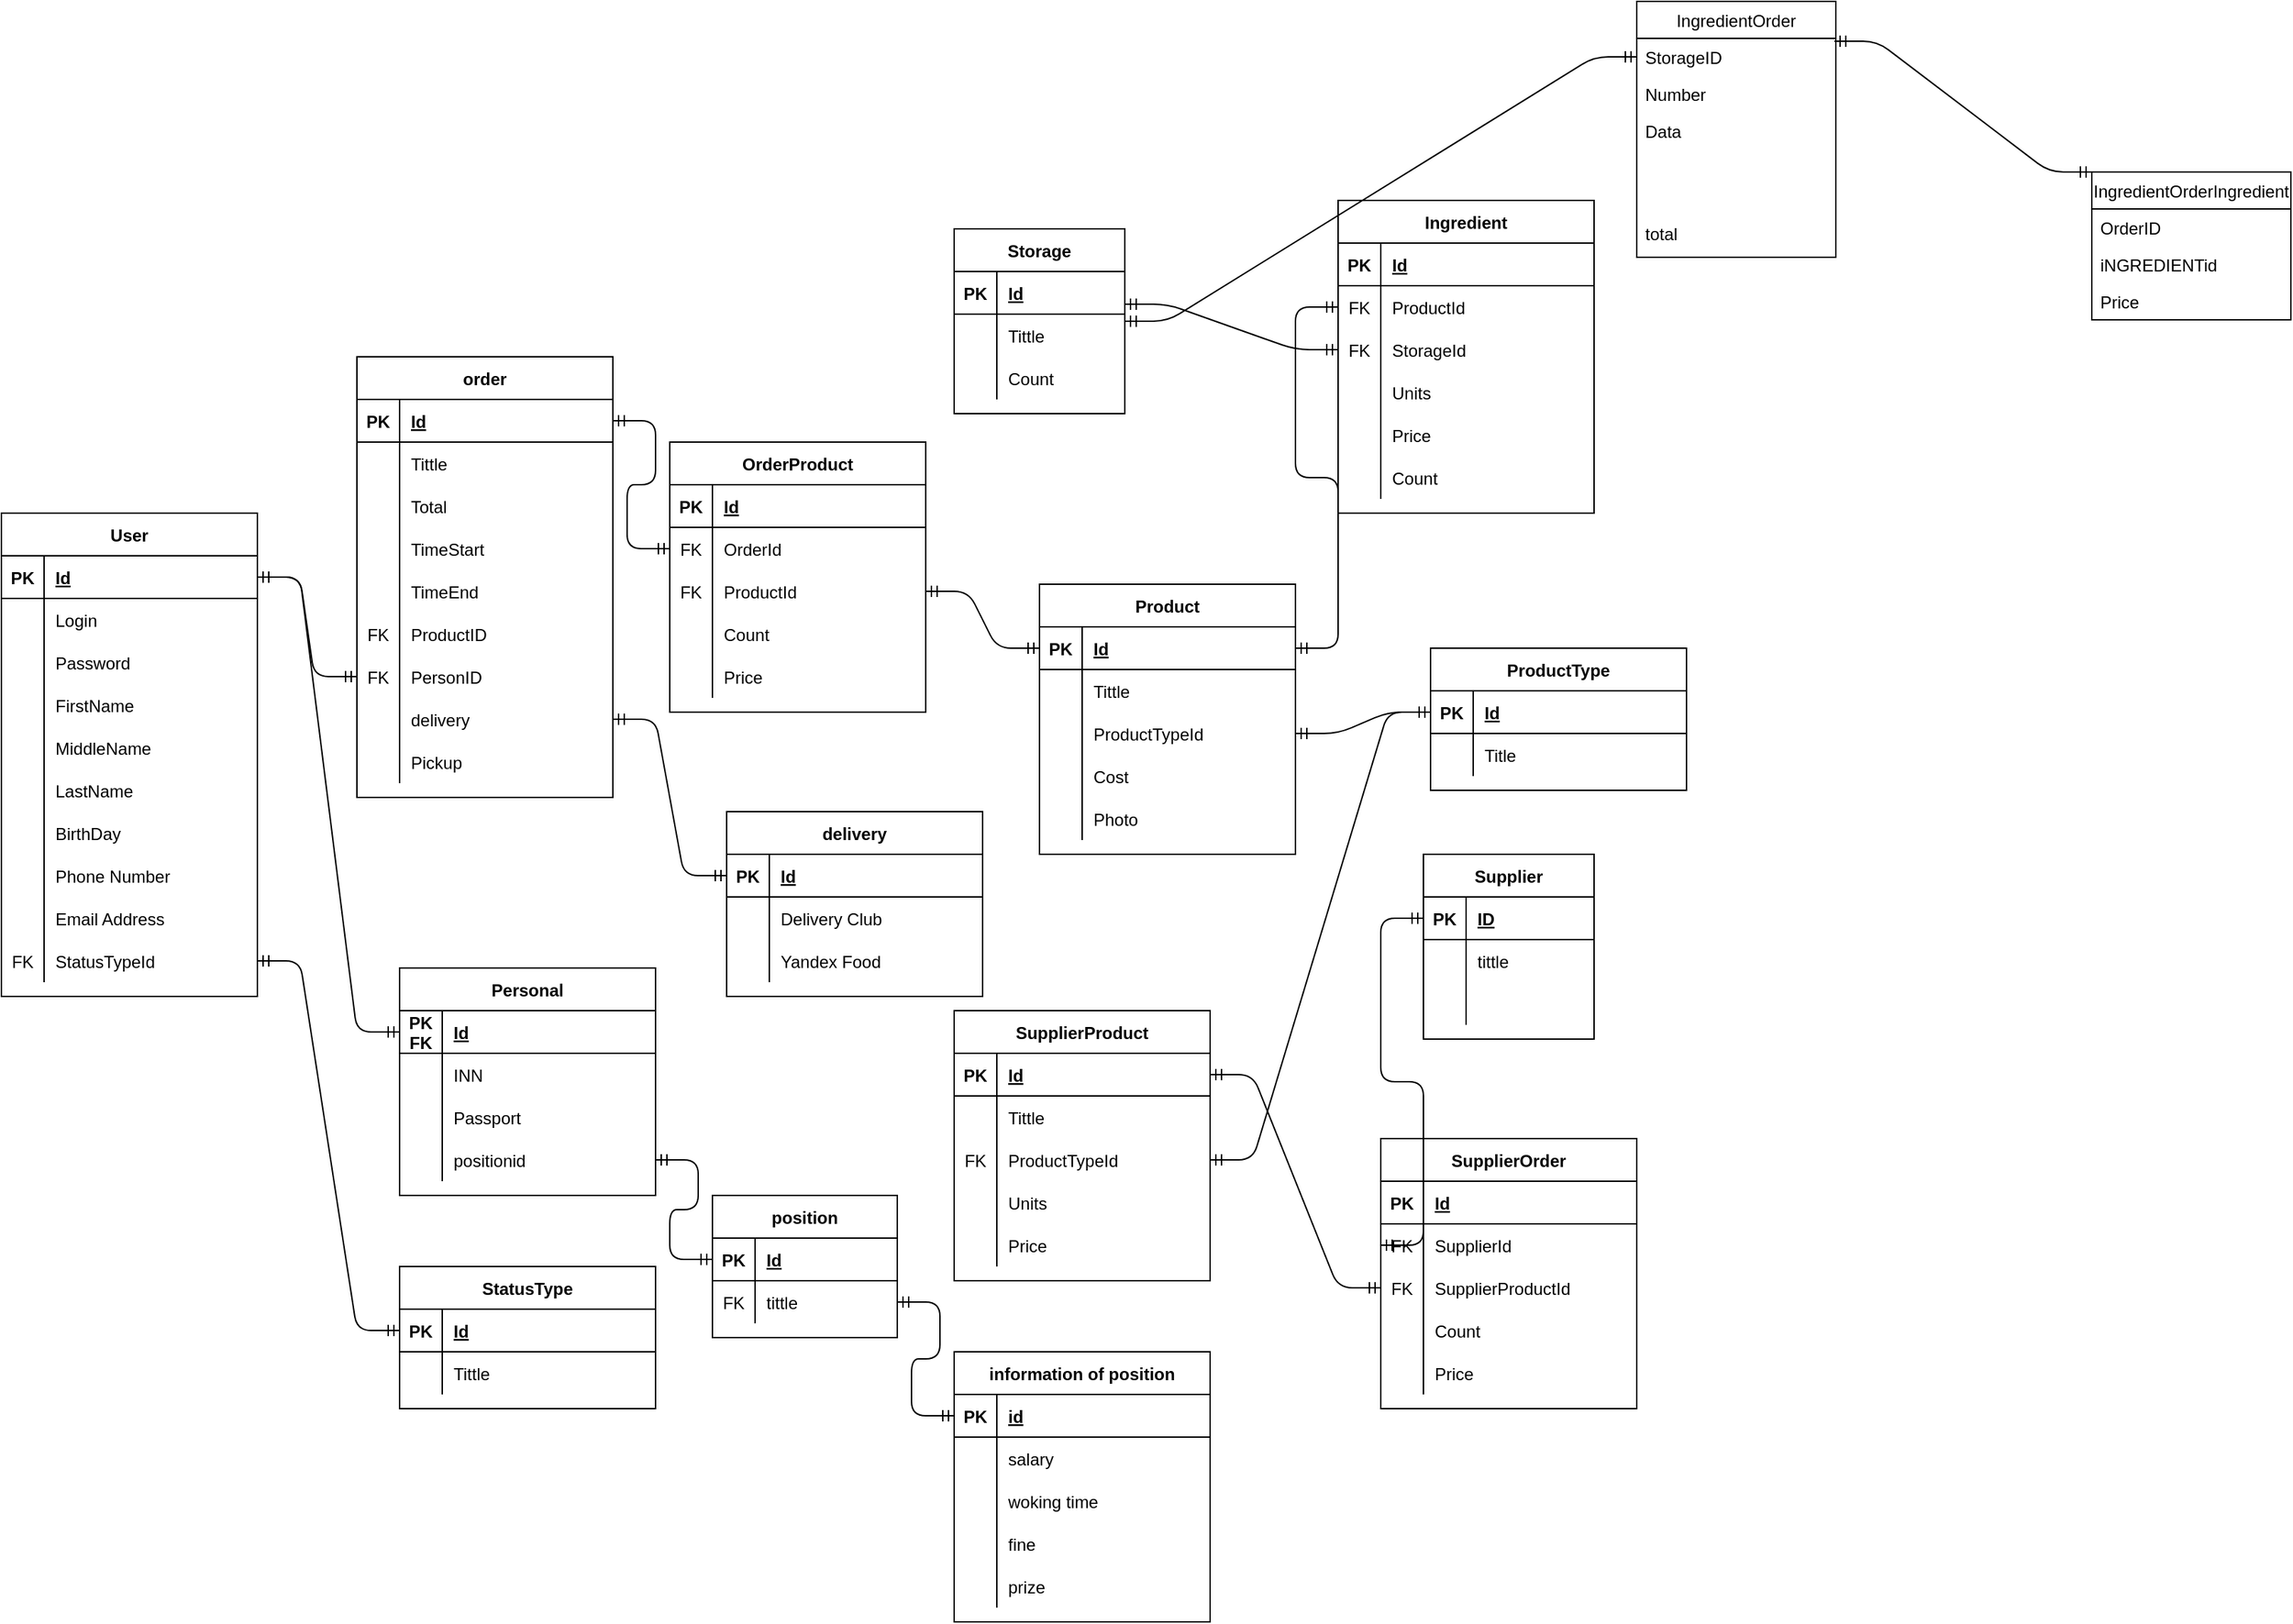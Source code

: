 <mxfile version="14.6.11" type="device"><diagram name="Page-1" id="c4acf3e9-155e-7222-9cf6-157b1a14988f"><mxGraphModel dx="1422" dy="1894" grid="1" gridSize="10" guides="1" tooltips="1" connect="1" arrows="1" fold="1" page="1" pageScale="1" pageWidth="850" pageHeight="1100" background="#ffffff" math="0" shadow="0"><root><mxCell id="0"/><mxCell id="1" parent="0"/><mxCell id="JwwQwf5gm9ooaEHjaJT9-83" value="Storage" style="shape=table;startSize=30;container=1;collapsible=1;childLayout=tableLayout;fixedRows=1;rowLines=0;fontStyle=1;align=center;resizeLast=1;" parent="1" vertex="1"><mxGeometry x="690" y="-200" width="120" height="130" as="geometry"/></mxCell><mxCell id="JwwQwf5gm9ooaEHjaJT9-84" value="" style="shape=partialRectangle;collapsible=0;dropTarget=0;pointerEvents=0;fillColor=none;top=0;left=0;bottom=1;right=0;points=[[0,0.5],[1,0.5]];portConstraint=eastwest;" parent="JwwQwf5gm9ooaEHjaJT9-83" vertex="1"><mxGeometry y="30" width="120" height="30" as="geometry"/></mxCell><mxCell id="JwwQwf5gm9ooaEHjaJT9-85" value="PK" style="shape=partialRectangle;connectable=0;fillColor=none;top=0;left=0;bottom=0;right=0;fontStyle=1;overflow=hidden;" parent="JwwQwf5gm9ooaEHjaJT9-84" vertex="1"><mxGeometry width="30" height="30" as="geometry"/></mxCell><mxCell id="JwwQwf5gm9ooaEHjaJT9-86" value="Id" style="shape=partialRectangle;connectable=0;fillColor=none;top=0;left=0;bottom=0;right=0;align=left;spacingLeft=6;fontStyle=5;overflow=hidden;" parent="JwwQwf5gm9ooaEHjaJT9-84" vertex="1"><mxGeometry x="30" width="90" height="30" as="geometry"/></mxCell><mxCell id="JwwQwf5gm9ooaEHjaJT9-87" value="" style="shape=partialRectangle;collapsible=0;dropTarget=0;pointerEvents=0;fillColor=none;top=0;left=0;bottom=0;right=0;points=[[0,0.5],[1,0.5]];portConstraint=eastwest;" parent="JwwQwf5gm9ooaEHjaJT9-83" vertex="1"><mxGeometry y="60" width="120" height="30" as="geometry"/></mxCell><mxCell id="JwwQwf5gm9ooaEHjaJT9-88" value="" style="shape=partialRectangle;connectable=0;fillColor=none;top=0;left=0;bottom=0;right=0;editable=1;overflow=hidden;" parent="JwwQwf5gm9ooaEHjaJT9-87" vertex="1"><mxGeometry width="30" height="30" as="geometry"/></mxCell><mxCell id="JwwQwf5gm9ooaEHjaJT9-89" value="Tittle" style="shape=partialRectangle;connectable=0;fillColor=none;top=0;left=0;bottom=0;right=0;align=left;spacingLeft=6;overflow=hidden;" parent="JwwQwf5gm9ooaEHjaJT9-87" vertex="1"><mxGeometry x="30" width="90" height="30" as="geometry"/></mxCell><mxCell id="JwwQwf5gm9ooaEHjaJT9-93" value="" style="shape=partialRectangle;collapsible=0;dropTarget=0;pointerEvents=0;fillColor=none;top=0;left=0;bottom=0;right=0;points=[[0,0.5],[1,0.5]];portConstraint=eastwest;" parent="JwwQwf5gm9ooaEHjaJT9-83" vertex="1"><mxGeometry y="90" width="120" height="30" as="geometry"/></mxCell><mxCell id="JwwQwf5gm9ooaEHjaJT9-94" value="" style="shape=partialRectangle;connectable=0;fillColor=none;top=0;left=0;bottom=0;right=0;editable=1;overflow=hidden;" parent="JwwQwf5gm9ooaEHjaJT9-93" vertex="1"><mxGeometry width="30" height="30" as="geometry"/></mxCell><mxCell id="JwwQwf5gm9ooaEHjaJT9-95" value="Count" style="shape=partialRectangle;connectable=0;fillColor=none;top=0;left=0;bottom=0;right=0;align=left;spacingLeft=6;overflow=hidden;" parent="JwwQwf5gm9ooaEHjaJT9-93" vertex="1"><mxGeometry x="30" width="90" height="30" as="geometry"/></mxCell><mxCell id="JwwQwf5gm9ooaEHjaJT9-96" value="Product" style="shape=table;startSize=30;container=1;collapsible=1;childLayout=tableLayout;fixedRows=1;rowLines=0;fontStyle=1;align=center;resizeLast=1;" parent="1" vertex="1"><mxGeometry x="750" y="50" width="180" height="190" as="geometry"/></mxCell><mxCell id="JwwQwf5gm9ooaEHjaJT9-97" value="" style="shape=partialRectangle;collapsible=0;dropTarget=0;pointerEvents=0;fillColor=none;top=0;left=0;bottom=1;right=0;points=[[0,0.5],[1,0.5]];portConstraint=eastwest;" parent="JwwQwf5gm9ooaEHjaJT9-96" vertex="1"><mxGeometry y="30" width="180" height="30" as="geometry"/></mxCell><mxCell id="JwwQwf5gm9ooaEHjaJT9-98" value="PK" style="shape=partialRectangle;connectable=0;fillColor=none;top=0;left=0;bottom=0;right=0;fontStyle=1;overflow=hidden;" parent="JwwQwf5gm9ooaEHjaJT9-97" vertex="1"><mxGeometry width="30" height="30" as="geometry"/></mxCell><mxCell id="JwwQwf5gm9ooaEHjaJT9-99" value="Id" style="shape=partialRectangle;connectable=0;fillColor=none;top=0;left=0;bottom=0;right=0;align=left;spacingLeft=6;fontStyle=5;overflow=hidden;" parent="JwwQwf5gm9ooaEHjaJT9-97" vertex="1"><mxGeometry x="30" width="150" height="30" as="geometry"/></mxCell><mxCell id="JwwQwf5gm9ooaEHjaJT9-100" value="" style="shape=partialRectangle;collapsible=0;dropTarget=0;pointerEvents=0;fillColor=none;top=0;left=0;bottom=0;right=0;points=[[0,0.5],[1,0.5]];portConstraint=eastwest;" parent="JwwQwf5gm9ooaEHjaJT9-96" vertex="1"><mxGeometry y="60" width="180" height="30" as="geometry"/></mxCell><mxCell id="JwwQwf5gm9ooaEHjaJT9-101" value="" style="shape=partialRectangle;connectable=0;fillColor=none;top=0;left=0;bottom=0;right=0;editable=1;overflow=hidden;" parent="JwwQwf5gm9ooaEHjaJT9-100" vertex="1"><mxGeometry width="30" height="30" as="geometry"/></mxCell><mxCell id="JwwQwf5gm9ooaEHjaJT9-102" value="Tittle" style="shape=partialRectangle;connectable=0;fillColor=none;top=0;left=0;bottom=0;right=0;align=left;spacingLeft=6;overflow=hidden;" parent="JwwQwf5gm9ooaEHjaJT9-100" vertex="1"><mxGeometry x="30" width="150" height="30" as="geometry"/></mxCell><mxCell id="JwwQwf5gm9ooaEHjaJT9-103" value="" style="shape=partialRectangle;collapsible=0;dropTarget=0;pointerEvents=0;fillColor=none;top=0;left=0;bottom=0;right=0;points=[[0,0.5],[1,0.5]];portConstraint=eastwest;" parent="JwwQwf5gm9ooaEHjaJT9-96" vertex="1"><mxGeometry y="90" width="180" height="30" as="geometry"/></mxCell><mxCell id="JwwQwf5gm9ooaEHjaJT9-104" value="" style="shape=partialRectangle;connectable=0;fillColor=none;top=0;left=0;bottom=0;right=0;editable=1;overflow=hidden;" parent="JwwQwf5gm9ooaEHjaJT9-103" vertex="1"><mxGeometry width="30" height="30" as="geometry"/></mxCell><mxCell id="JwwQwf5gm9ooaEHjaJT9-105" value="ProductTypeId" style="shape=partialRectangle;connectable=0;fillColor=none;top=0;left=0;bottom=0;right=0;align=left;spacingLeft=6;overflow=hidden;" parent="JwwQwf5gm9ooaEHjaJT9-103" vertex="1"><mxGeometry x="30" width="150" height="30" as="geometry"/></mxCell><mxCell id="JwwQwf5gm9ooaEHjaJT9-106" value="" style="shape=partialRectangle;collapsible=0;dropTarget=0;pointerEvents=0;fillColor=none;top=0;left=0;bottom=0;right=0;points=[[0,0.5],[1,0.5]];portConstraint=eastwest;" parent="JwwQwf5gm9ooaEHjaJT9-96" vertex="1"><mxGeometry y="120" width="180" height="30" as="geometry"/></mxCell><mxCell id="JwwQwf5gm9ooaEHjaJT9-107" value="" style="shape=partialRectangle;connectable=0;fillColor=none;top=0;left=0;bottom=0;right=0;editable=1;overflow=hidden;" parent="JwwQwf5gm9ooaEHjaJT9-106" vertex="1"><mxGeometry width="30" height="30" as="geometry"/></mxCell><mxCell id="JwwQwf5gm9ooaEHjaJT9-108" value="Cost" style="shape=partialRectangle;connectable=0;fillColor=none;top=0;left=0;bottom=0;right=0;align=left;spacingLeft=6;overflow=hidden;" parent="JwwQwf5gm9ooaEHjaJT9-106" vertex="1"><mxGeometry x="30" width="150" height="30" as="geometry"/></mxCell><mxCell id="JwwQwf5gm9ooaEHjaJT9-535" value="" style="shape=partialRectangle;collapsible=0;dropTarget=0;pointerEvents=0;fillColor=none;top=0;left=0;bottom=0;right=0;points=[[0,0.5],[1,0.5]];portConstraint=eastwest;" parent="JwwQwf5gm9ooaEHjaJT9-96" vertex="1"><mxGeometry y="150" width="180" height="30" as="geometry"/></mxCell><mxCell id="JwwQwf5gm9ooaEHjaJT9-536" value="" style="shape=partialRectangle;connectable=0;fillColor=none;top=0;left=0;bottom=0;right=0;editable=1;overflow=hidden;" parent="JwwQwf5gm9ooaEHjaJT9-535" vertex="1"><mxGeometry width="30" height="30" as="geometry"/></mxCell><mxCell id="JwwQwf5gm9ooaEHjaJT9-537" value="Photo" style="shape=partialRectangle;connectable=0;fillColor=none;top=0;left=0;bottom=0;right=0;align=left;spacingLeft=6;overflow=hidden;" parent="JwwQwf5gm9ooaEHjaJT9-535" vertex="1"><mxGeometry x="30" width="150" height="30" as="geometry"/></mxCell><mxCell id="JwwQwf5gm9ooaEHjaJT9-137" value="order" style="shape=table;startSize=30;container=1;collapsible=1;childLayout=tableLayout;fixedRows=1;rowLines=0;fontStyle=1;align=center;resizeLast=1;" parent="1" vertex="1"><mxGeometry x="270" y="-110" width="180" height="310" as="geometry"/></mxCell><mxCell id="JwwQwf5gm9ooaEHjaJT9-138" value="" style="shape=partialRectangle;collapsible=0;dropTarget=0;pointerEvents=0;fillColor=none;top=0;left=0;bottom=1;right=0;points=[[0,0.5],[1,0.5]];portConstraint=eastwest;" parent="JwwQwf5gm9ooaEHjaJT9-137" vertex="1"><mxGeometry y="30" width="180" height="30" as="geometry"/></mxCell><mxCell id="JwwQwf5gm9ooaEHjaJT9-139" value="PK" style="shape=partialRectangle;connectable=0;fillColor=none;top=0;left=0;bottom=0;right=0;fontStyle=1;overflow=hidden;" parent="JwwQwf5gm9ooaEHjaJT9-138" vertex="1"><mxGeometry width="30" height="30" as="geometry"/></mxCell><mxCell id="JwwQwf5gm9ooaEHjaJT9-140" value="Id" style="shape=partialRectangle;connectable=0;fillColor=none;top=0;left=0;bottom=0;right=0;align=left;spacingLeft=6;fontStyle=5;overflow=hidden;" parent="JwwQwf5gm9ooaEHjaJT9-138" vertex="1"><mxGeometry x="30" width="150" height="30" as="geometry"/></mxCell><mxCell id="JwwQwf5gm9ooaEHjaJT9-141" value="" style="shape=partialRectangle;collapsible=0;dropTarget=0;pointerEvents=0;fillColor=none;top=0;left=0;bottom=0;right=0;points=[[0,0.5],[1,0.5]];portConstraint=eastwest;" parent="JwwQwf5gm9ooaEHjaJT9-137" vertex="1"><mxGeometry y="60" width="180" height="30" as="geometry"/></mxCell><mxCell id="JwwQwf5gm9ooaEHjaJT9-142" value="" style="shape=partialRectangle;connectable=0;fillColor=none;top=0;left=0;bottom=0;right=0;editable=1;overflow=hidden;" parent="JwwQwf5gm9ooaEHjaJT9-141" vertex="1"><mxGeometry width="30" height="30" as="geometry"/></mxCell><mxCell id="JwwQwf5gm9ooaEHjaJT9-143" value="Tittle" style="shape=partialRectangle;connectable=0;fillColor=none;top=0;left=0;bottom=0;right=0;align=left;spacingLeft=6;overflow=hidden;" parent="JwwQwf5gm9ooaEHjaJT9-141" vertex="1"><mxGeometry x="30" width="150" height="30" as="geometry"/></mxCell><mxCell id="JwwQwf5gm9ooaEHjaJT9-265" value="" style="shape=partialRectangle;collapsible=0;dropTarget=0;pointerEvents=0;fillColor=none;top=0;left=0;bottom=0;right=0;points=[[0,0.5],[1,0.5]];portConstraint=eastwest;" parent="JwwQwf5gm9ooaEHjaJT9-137" vertex="1"><mxGeometry y="90" width="180" height="30" as="geometry"/></mxCell><mxCell id="JwwQwf5gm9ooaEHjaJT9-266" value="" style="shape=partialRectangle;connectable=0;fillColor=none;top=0;left=0;bottom=0;right=0;editable=1;overflow=hidden;" parent="JwwQwf5gm9ooaEHjaJT9-265" vertex="1"><mxGeometry width="30" height="30" as="geometry"/></mxCell><mxCell id="JwwQwf5gm9ooaEHjaJT9-267" value="Total" style="shape=partialRectangle;connectable=0;fillColor=none;top=0;left=0;bottom=0;right=0;align=left;spacingLeft=6;overflow=hidden;" parent="JwwQwf5gm9ooaEHjaJT9-265" vertex="1"><mxGeometry x="30" width="150" height="30" as="geometry"/></mxCell><mxCell id="JwwQwf5gm9ooaEHjaJT9-274" value="" style="shape=partialRectangle;collapsible=0;dropTarget=0;pointerEvents=0;fillColor=none;top=0;left=0;bottom=0;right=0;points=[[0,0.5],[1,0.5]];portConstraint=eastwest;" parent="JwwQwf5gm9ooaEHjaJT9-137" vertex="1"><mxGeometry y="120" width="180" height="30" as="geometry"/></mxCell><mxCell id="JwwQwf5gm9ooaEHjaJT9-275" value="" style="shape=partialRectangle;connectable=0;fillColor=none;top=0;left=0;bottom=0;right=0;editable=1;overflow=hidden;" parent="JwwQwf5gm9ooaEHjaJT9-274" vertex="1"><mxGeometry width="30" height="30" as="geometry"/></mxCell><mxCell id="JwwQwf5gm9ooaEHjaJT9-276" value="TimeStart" style="shape=partialRectangle;connectable=0;fillColor=none;top=0;left=0;bottom=0;right=0;align=left;spacingLeft=6;overflow=hidden;" parent="JwwQwf5gm9ooaEHjaJT9-274" vertex="1"><mxGeometry x="30" width="150" height="30" as="geometry"/></mxCell><mxCell id="JwwQwf5gm9ooaEHjaJT9-277" value="" style="shape=partialRectangle;collapsible=0;dropTarget=0;pointerEvents=0;fillColor=none;top=0;left=0;bottom=0;right=0;points=[[0,0.5],[1,0.5]];portConstraint=eastwest;" parent="JwwQwf5gm9ooaEHjaJT9-137" vertex="1"><mxGeometry y="150" width="180" height="30" as="geometry"/></mxCell><mxCell id="JwwQwf5gm9ooaEHjaJT9-278" value="" style="shape=partialRectangle;connectable=0;fillColor=none;top=0;left=0;bottom=0;right=0;editable=1;overflow=hidden;" parent="JwwQwf5gm9ooaEHjaJT9-277" vertex="1"><mxGeometry width="30" height="30" as="geometry"/></mxCell><mxCell id="JwwQwf5gm9ooaEHjaJT9-279" value="TimeEnd" style="shape=partialRectangle;connectable=0;fillColor=none;top=0;left=0;bottom=0;right=0;align=left;spacingLeft=6;overflow=hidden;" parent="JwwQwf5gm9ooaEHjaJT9-277" vertex="1"><mxGeometry x="30" width="150" height="30" as="geometry"/></mxCell><mxCell id="JwwQwf5gm9ooaEHjaJT9-280" value="" style="shape=partialRectangle;collapsible=0;dropTarget=0;pointerEvents=0;fillColor=none;top=0;left=0;bottom=0;right=0;points=[[0,0.5],[1,0.5]];portConstraint=eastwest;" parent="JwwQwf5gm9ooaEHjaJT9-137" vertex="1"><mxGeometry y="180" width="180" height="30" as="geometry"/></mxCell><mxCell id="JwwQwf5gm9ooaEHjaJT9-281" value="FK" style="shape=partialRectangle;connectable=0;fillColor=none;top=0;left=0;bottom=0;right=0;editable=1;overflow=hidden;" parent="JwwQwf5gm9ooaEHjaJT9-280" vertex="1"><mxGeometry width="30" height="30" as="geometry"/></mxCell><mxCell id="JwwQwf5gm9ooaEHjaJT9-282" value="ProductID" style="shape=partialRectangle;connectable=0;fillColor=none;top=0;left=0;bottom=0;right=0;align=left;spacingLeft=6;overflow=hidden;" parent="JwwQwf5gm9ooaEHjaJT9-280" vertex="1"><mxGeometry x="30" width="150" height="30" as="geometry"/></mxCell><mxCell id="JwwQwf5gm9ooaEHjaJT9-283" value="" style="shape=partialRectangle;collapsible=0;dropTarget=0;pointerEvents=0;fillColor=none;top=0;left=0;bottom=0;right=0;points=[[0,0.5],[1,0.5]];portConstraint=eastwest;" parent="JwwQwf5gm9ooaEHjaJT9-137" vertex="1"><mxGeometry y="210" width="180" height="30" as="geometry"/></mxCell><mxCell id="JwwQwf5gm9ooaEHjaJT9-284" value="FK" style="shape=partialRectangle;connectable=0;fillColor=none;top=0;left=0;bottom=0;right=0;editable=1;overflow=hidden;" parent="JwwQwf5gm9ooaEHjaJT9-283" vertex="1"><mxGeometry width="30" height="30" as="geometry"/></mxCell><mxCell id="JwwQwf5gm9ooaEHjaJT9-285" value="PersonID" style="shape=partialRectangle;connectable=0;fillColor=none;top=0;left=0;bottom=0;right=0;align=left;spacingLeft=6;overflow=hidden;" parent="JwwQwf5gm9ooaEHjaJT9-283" vertex="1"><mxGeometry x="30" width="150" height="30" as="geometry"/></mxCell><mxCell id="JwwQwf5gm9ooaEHjaJT9-433" value="" style="shape=partialRectangle;collapsible=0;dropTarget=0;pointerEvents=0;fillColor=none;top=0;left=0;bottom=0;right=0;points=[[0,0.5],[1,0.5]];portConstraint=eastwest;" parent="JwwQwf5gm9ooaEHjaJT9-137" vertex="1"><mxGeometry y="240" width="180" height="30" as="geometry"/></mxCell><mxCell id="JwwQwf5gm9ooaEHjaJT9-434" value="" style="shape=partialRectangle;connectable=0;fillColor=none;top=0;left=0;bottom=0;right=0;editable=1;overflow=hidden;" parent="JwwQwf5gm9ooaEHjaJT9-433" vertex="1"><mxGeometry width="30" height="30" as="geometry"/></mxCell><mxCell id="JwwQwf5gm9ooaEHjaJT9-435" value="delivery" style="shape=partialRectangle;connectable=0;fillColor=none;top=0;left=0;bottom=0;right=0;align=left;spacingLeft=6;overflow=hidden;" parent="JwwQwf5gm9ooaEHjaJT9-433" vertex="1"><mxGeometry x="30" width="150" height="30" as="geometry"/></mxCell><mxCell id="JwwQwf5gm9ooaEHjaJT9-436" value="" style="shape=partialRectangle;collapsible=0;dropTarget=0;pointerEvents=0;fillColor=none;top=0;left=0;bottom=0;right=0;points=[[0,0.5],[1,0.5]];portConstraint=eastwest;" parent="JwwQwf5gm9ooaEHjaJT9-137" vertex="1"><mxGeometry y="270" width="180" height="30" as="geometry"/></mxCell><mxCell id="JwwQwf5gm9ooaEHjaJT9-437" value="" style="shape=partialRectangle;connectable=0;fillColor=none;top=0;left=0;bottom=0;right=0;editable=1;overflow=hidden;" parent="JwwQwf5gm9ooaEHjaJT9-436" vertex="1"><mxGeometry width="30" height="30" as="geometry"/></mxCell><mxCell id="JwwQwf5gm9ooaEHjaJT9-438" value="Pickup" style="shape=partialRectangle;connectable=0;fillColor=none;top=0;left=0;bottom=0;right=0;align=left;spacingLeft=6;overflow=hidden;" parent="JwwQwf5gm9ooaEHjaJT9-436" vertex="1"><mxGeometry x="30" width="150" height="30" as="geometry"/></mxCell><mxCell id="JwwQwf5gm9ooaEHjaJT9-150" value="User" style="shape=table;startSize=30;container=1;collapsible=1;childLayout=tableLayout;fixedRows=1;rowLines=0;fontStyle=1;align=center;resizeLast=1;" parent="1" vertex="1"><mxGeometry x="20" width="180" height="340" as="geometry"/></mxCell><mxCell id="JwwQwf5gm9ooaEHjaJT9-151" value="" style="shape=partialRectangle;collapsible=0;dropTarget=0;pointerEvents=0;fillColor=none;top=0;left=0;bottom=1;right=0;points=[[0,0.5],[1,0.5]];portConstraint=eastwest;" parent="JwwQwf5gm9ooaEHjaJT9-150" vertex="1"><mxGeometry y="30" width="180" height="30" as="geometry"/></mxCell><mxCell id="JwwQwf5gm9ooaEHjaJT9-152" value="PK" style="shape=partialRectangle;connectable=0;fillColor=none;top=0;left=0;bottom=0;right=0;fontStyle=1;overflow=hidden;" parent="JwwQwf5gm9ooaEHjaJT9-151" vertex="1"><mxGeometry width="30" height="30" as="geometry"/></mxCell><mxCell id="JwwQwf5gm9ooaEHjaJT9-153" value="Id" style="shape=partialRectangle;connectable=0;fillColor=none;top=0;left=0;bottom=0;right=0;align=left;spacingLeft=6;fontStyle=5;overflow=hidden;" parent="JwwQwf5gm9ooaEHjaJT9-151" vertex="1"><mxGeometry x="30" width="150" height="30" as="geometry"/></mxCell><mxCell id="JwwQwf5gm9ooaEHjaJT9-154" value="" style="shape=partialRectangle;collapsible=0;dropTarget=0;pointerEvents=0;fillColor=none;top=0;left=0;bottom=0;right=0;points=[[0,0.5],[1,0.5]];portConstraint=eastwest;" parent="JwwQwf5gm9ooaEHjaJT9-150" vertex="1"><mxGeometry y="60" width="180" height="30" as="geometry"/></mxCell><mxCell id="JwwQwf5gm9ooaEHjaJT9-155" value="" style="shape=partialRectangle;connectable=0;fillColor=none;top=0;left=0;bottom=0;right=0;editable=1;overflow=hidden;" parent="JwwQwf5gm9ooaEHjaJT9-154" vertex="1"><mxGeometry width="30" height="30" as="geometry"/></mxCell><mxCell id="JwwQwf5gm9ooaEHjaJT9-156" value="Login" style="shape=partialRectangle;connectable=0;fillColor=none;top=0;left=0;bottom=0;right=0;align=left;spacingLeft=6;overflow=hidden;" parent="JwwQwf5gm9ooaEHjaJT9-154" vertex="1"><mxGeometry x="30" width="150" height="30" as="geometry"/></mxCell><mxCell id="JwwQwf5gm9ooaEHjaJT9-157" value="" style="shape=partialRectangle;collapsible=0;dropTarget=0;pointerEvents=0;fillColor=none;top=0;left=0;bottom=0;right=0;points=[[0,0.5],[1,0.5]];portConstraint=eastwest;" parent="JwwQwf5gm9ooaEHjaJT9-150" vertex="1"><mxGeometry y="90" width="180" height="30" as="geometry"/></mxCell><mxCell id="JwwQwf5gm9ooaEHjaJT9-158" value="" style="shape=partialRectangle;connectable=0;fillColor=none;top=0;left=0;bottom=0;right=0;editable=1;overflow=hidden;" parent="JwwQwf5gm9ooaEHjaJT9-157" vertex="1"><mxGeometry width="30" height="30" as="geometry"/></mxCell><mxCell id="JwwQwf5gm9ooaEHjaJT9-159" value="Password" style="shape=partialRectangle;connectable=0;fillColor=none;top=0;left=0;bottom=0;right=0;align=left;spacingLeft=6;overflow=hidden;" parent="JwwQwf5gm9ooaEHjaJT9-157" vertex="1"><mxGeometry x="30" width="150" height="30" as="geometry"/></mxCell><mxCell id="JwwQwf5gm9ooaEHjaJT9-160" value="" style="shape=partialRectangle;collapsible=0;dropTarget=0;pointerEvents=0;fillColor=none;top=0;left=0;bottom=0;right=0;points=[[0,0.5],[1,0.5]];portConstraint=eastwest;" parent="JwwQwf5gm9ooaEHjaJT9-150" vertex="1"><mxGeometry y="120" width="180" height="30" as="geometry"/></mxCell><mxCell id="JwwQwf5gm9ooaEHjaJT9-161" value="" style="shape=partialRectangle;connectable=0;fillColor=none;top=0;left=0;bottom=0;right=0;editable=1;overflow=hidden;" parent="JwwQwf5gm9ooaEHjaJT9-160" vertex="1"><mxGeometry width="30" height="30" as="geometry"/></mxCell><mxCell id="JwwQwf5gm9ooaEHjaJT9-162" value="FirstName" style="shape=partialRectangle;connectable=0;fillColor=none;top=0;left=0;bottom=0;right=0;align=left;spacingLeft=6;overflow=hidden;" parent="JwwQwf5gm9ooaEHjaJT9-160" vertex="1"><mxGeometry x="30" width="150" height="30" as="geometry"/></mxCell><mxCell id="JwwQwf5gm9ooaEHjaJT9-410" value="" style="shape=partialRectangle;collapsible=0;dropTarget=0;pointerEvents=0;fillColor=none;top=0;left=0;bottom=0;right=0;points=[[0,0.5],[1,0.5]];portConstraint=eastwest;" parent="JwwQwf5gm9ooaEHjaJT9-150" vertex="1"><mxGeometry y="150" width="180" height="30" as="geometry"/></mxCell><mxCell id="JwwQwf5gm9ooaEHjaJT9-411" value="" style="shape=partialRectangle;connectable=0;fillColor=none;top=0;left=0;bottom=0;right=0;editable=1;overflow=hidden;" parent="JwwQwf5gm9ooaEHjaJT9-410" vertex="1"><mxGeometry width="30" height="30" as="geometry"/></mxCell><mxCell id="JwwQwf5gm9ooaEHjaJT9-412" value="MiddleName" style="shape=partialRectangle;connectable=0;fillColor=none;top=0;left=0;bottom=0;right=0;align=left;spacingLeft=6;overflow=hidden;" parent="JwwQwf5gm9ooaEHjaJT9-410" vertex="1"><mxGeometry x="30" width="150" height="30" as="geometry"/></mxCell><mxCell id="JwwQwf5gm9ooaEHjaJT9-413" value="" style="shape=partialRectangle;collapsible=0;dropTarget=0;pointerEvents=0;fillColor=none;top=0;left=0;bottom=0;right=0;points=[[0,0.5],[1,0.5]];portConstraint=eastwest;" parent="JwwQwf5gm9ooaEHjaJT9-150" vertex="1"><mxGeometry y="180" width="180" height="30" as="geometry"/></mxCell><mxCell id="JwwQwf5gm9ooaEHjaJT9-414" value="" style="shape=partialRectangle;connectable=0;fillColor=none;top=0;left=0;bottom=0;right=0;editable=1;overflow=hidden;" parent="JwwQwf5gm9ooaEHjaJT9-413" vertex="1"><mxGeometry width="30" height="30" as="geometry"/></mxCell><mxCell id="JwwQwf5gm9ooaEHjaJT9-415" value="LastName" style="shape=partialRectangle;connectable=0;fillColor=none;top=0;left=0;bottom=0;right=0;align=left;spacingLeft=6;overflow=hidden;" parent="JwwQwf5gm9ooaEHjaJT9-413" vertex="1"><mxGeometry x="30" width="150" height="30" as="geometry"/></mxCell><mxCell id="JwwQwf5gm9ooaEHjaJT9-163" value="" style="shape=partialRectangle;collapsible=0;dropTarget=0;pointerEvents=0;fillColor=none;top=0;left=0;bottom=0;right=0;points=[[0,0.5],[1,0.5]];portConstraint=eastwest;" parent="JwwQwf5gm9ooaEHjaJT9-150" vertex="1"><mxGeometry y="210" width="180" height="30" as="geometry"/></mxCell><mxCell id="JwwQwf5gm9ooaEHjaJT9-164" value="" style="shape=partialRectangle;connectable=0;fillColor=none;top=0;left=0;bottom=0;right=0;editable=1;overflow=hidden;" parent="JwwQwf5gm9ooaEHjaJT9-163" vertex="1"><mxGeometry width="30" height="30" as="geometry"/></mxCell><mxCell id="JwwQwf5gm9ooaEHjaJT9-165" value="BirthDay" style="shape=partialRectangle;connectable=0;fillColor=none;top=0;left=0;bottom=0;right=0;align=left;spacingLeft=6;overflow=hidden;" parent="JwwQwf5gm9ooaEHjaJT9-163" vertex="1"><mxGeometry x="30" width="150" height="30" as="geometry"/></mxCell><mxCell id="JwwQwf5gm9ooaEHjaJT9-169" value="" style="shape=partialRectangle;collapsible=0;dropTarget=0;pointerEvents=0;fillColor=none;top=0;left=0;bottom=0;right=0;points=[[0,0.5],[1,0.5]];portConstraint=eastwest;" parent="JwwQwf5gm9ooaEHjaJT9-150" vertex="1"><mxGeometry y="240" width="180" height="30" as="geometry"/></mxCell><mxCell id="JwwQwf5gm9ooaEHjaJT9-170" value="" style="shape=partialRectangle;connectable=0;fillColor=none;top=0;left=0;bottom=0;right=0;editable=1;overflow=hidden;" parent="JwwQwf5gm9ooaEHjaJT9-169" vertex="1"><mxGeometry width="30" height="30" as="geometry"/></mxCell><mxCell id="JwwQwf5gm9ooaEHjaJT9-171" value="Phone Number" style="shape=partialRectangle;connectable=0;fillColor=none;top=0;left=0;bottom=0;right=0;align=left;spacingLeft=6;overflow=hidden;" parent="JwwQwf5gm9ooaEHjaJT9-169" vertex="1"><mxGeometry x="30" width="150" height="30" as="geometry"/></mxCell><mxCell id="JwwQwf5gm9ooaEHjaJT9-172" value="" style="shape=partialRectangle;collapsible=0;dropTarget=0;pointerEvents=0;fillColor=none;top=0;left=0;bottom=0;right=0;points=[[0,0.5],[1,0.5]];portConstraint=eastwest;" parent="JwwQwf5gm9ooaEHjaJT9-150" vertex="1"><mxGeometry y="270" width="180" height="30" as="geometry"/></mxCell><mxCell id="JwwQwf5gm9ooaEHjaJT9-173" value="" style="shape=partialRectangle;connectable=0;fillColor=none;top=0;left=0;bottom=0;right=0;editable=1;overflow=hidden;" parent="JwwQwf5gm9ooaEHjaJT9-172" vertex="1"><mxGeometry width="30" height="30" as="geometry"/></mxCell><mxCell id="JwwQwf5gm9ooaEHjaJT9-174" value="Email Address" style="shape=partialRectangle;connectable=0;fillColor=none;top=0;left=0;bottom=0;right=0;align=left;spacingLeft=6;overflow=hidden;" parent="JwwQwf5gm9ooaEHjaJT9-172" vertex="1"><mxGeometry x="30" width="150" height="30" as="geometry"/></mxCell><mxCell id="JwwQwf5gm9ooaEHjaJT9-247" value="" style="shape=partialRectangle;collapsible=0;dropTarget=0;pointerEvents=0;fillColor=none;top=0;left=0;bottom=0;right=0;points=[[0,0.5],[1,0.5]];portConstraint=eastwest;" parent="JwwQwf5gm9ooaEHjaJT9-150" vertex="1"><mxGeometry y="300" width="180" height="30" as="geometry"/></mxCell><mxCell id="JwwQwf5gm9ooaEHjaJT9-248" value="FK" style="shape=partialRectangle;connectable=0;fillColor=none;top=0;left=0;bottom=0;right=0;editable=1;overflow=hidden;" parent="JwwQwf5gm9ooaEHjaJT9-247" vertex="1"><mxGeometry width="30" height="30" as="geometry"/></mxCell><mxCell id="JwwQwf5gm9ooaEHjaJT9-249" value="StatusTypeId" style="shape=partialRectangle;connectable=0;fillColor=none;top=0;left=0;bottom=0;right=0;align=left;spacingLeft=6;overflow=hidden;" parent="JwwQwf5gm9ooaEHjaJT9-247" vertex="1"><mxGeometry x="30" width="150" height="30" as="geometry"/></mxCell><mxCell id="JwwQwf5gm9ooaEHjaJT9-251" value="StatusType" style="shape=table;startSize=30;container=1;collapsible=1;childLayout=tableLayout;fixedRows=1;rowLines=0;fontStyle=1;align=center;resizeLast=1;" parent="1" vertex="1"><mxGeometry x="300" y="530" width="180" height="100" as="geometry"/></mxCell><mxCell id="JwwQwf5gm9ooaEHjaJT9-252" value="" style="shape=partialRectangle;collapsible=0;dropTarget=0;pointerEvents=0;fillColor=none;top=0;left=0;bottom=1;right=0;points=[[0,0.5],[1,0.5]];portConstraint=eastwest;" parent="JwwQwf5gm9ooaEHjaJT9-251" vertex="1"><mxGeometry y="30" width="180" height="30" as="geometry"/></mxCell><mxCell id="JwwQwf5gm9ooaEHjaJT9-253" value="PK" style="shape=partialRectangle;connectable=0;fillColor=none;top=0;left=0;bottom=0;right=0;fontStyle=1;overflow=hidden;" parent="JwwQwf5gm9ooaEHjaJT9-252" vertex="1"><mxGeometry width="30" height="30" as="geometry"/></mxCell><mxCell id="JwwQwf5gm9ooaEHjaJT9-254" value="Id" style="shape=partialRectangle;connectable=0;fillColor=none;top=0;left=0;bottom=0;right=0;align=left;spacingLeft=6;fontStyle=5;overflow=hidden;" parent="JwwQwf5gm9ooaEHjaJT9-252" vertex="1"><mxGeometry x="30" width="150" height="30" as="geometry"/></mxCell><mxCell id="JwwQwf5gm9ooaEHjaJT9-255" value="" style="shape=partialRectangle;collapsible=0;dropTarget=0;pointerEvents=0;fillColor=none;top=0;left=0;bottom=0;right=0;points=[[0,0.5],[1,0.5]];portConstraint=eastwest;" parent="JwwQwf5gm9ooaEHjaJT9-251" vertex="1"><mxGeometry y="60" width="180" height="30" as="geometry"/></mxCell><mxCell id="JwwQwf5gm9ooaEHjaJT9-256" value="" style="shape=partialRectangle;connectable=0;fillColor=none;top=0;left=0;bottom=0;right=0;editable=1;overflow=hidden;" parent="JwwQwf5gm9ooaEHjaJT9-255" vertex="1"><mxGeometry width="30" height="30" as="geometry"/></mxCell><mxCell id="JwwQwf5gm9ooaEHjaJT9-257" value="Tittle" style="shape=partialRectangle;connectable=0;fillColor=none;top=0;left=0;bottom=0;right=0;align=left;spacingLeft=6;overflow=hidden;" parent="JwwQwf5gm9ooaEHjaJT9-255" vertex="1"><mxGeometry x="30" width="150" height="30" as="geometry"/></mxCell><mxCell id="JwwQwf5gm9ooaEHjaJT9-264" value="" style="edgeStyle=entityRelationEdgeStyle;fontSize=12;html=1;endArrow=ERmandOne;startArrow=ERmandOne;exitX=1;exitY=0.5;exitDx=0;exitDy=0;entryX=0;entryY=0.5;entryDx=0;entryDy=0;" parent="1" source="JwwQwf5gm9ooaEHjaJT9-247" target="JwwQwf5gm9ooaEHjaJT9-252" edge="1"><mxGeometry width="100" height="100" relative="1" as="geometry"><mxPoint x="370" y="470" as="sourcePoint"/><mxPoint x="470" y="370" as="targetPoint"/></mxGeometry></mxCell><mxCell id="JwwQwf5gm9ooaEHjaJT9-286" value="" style="edgeStyle=entityRelationEdgeStyle;fontSize=12;html=1;endArrow=ERmandOne;startArrow=ERmandOne;exitX=1;exitY=0.5;exitDx=0;exitDy=0;entryX=0;entryY=0.5;entryDx=0;entryDy=0;" parent="1" source="JwwQwf5gm9ooaEHjaJT9-151" target="JwwQwf5gm9ooaEHjaJT9-283" edge="1"><mxGeometry width="100" height="100" relative="1" as="geometry"><mxPoint x="370" y="470" as="sourcePoint"/><mxPoint x="470" y="370" as="targetPoint"/></mxGeometry></mxCell><mxCell id="JwwQwf5gm9ooaEHjaJT9-287" value="OrderProduct" style="shape=table;startSize=30;container=1;collapsible=1;childLayout=tableLayout;fixedRows=1;rowLines=0;fontStyle=1;align=center;resizeLast=1;" parent="1" vertex="1"><mxGeometry x="490" y="-50" width="180" height="190" as="geometry"/></mxCell><mxCell id="JwwQwf5gm9ooaEHjaJT9-288" value="" style="shape=partialRectangle;collapsible=0;dropTarget=0;pointerEvents=0;fillColor=none;top=0;left=0;bottom=1;right=0;points=[[0,0.5],[1,0.5]];portConstraint=eastwest;" parent="JwwQwf5gm9ooaEHjaJT9-287" vertex="1"><mxGeometry y="30" width="180" height="30" as="geometry"/></mxCell><mxCell id="JwwQwf5gm9ooaEHjaJT9-289" value="PK" style="shape=partialRectangle;connectable=0;fillColor=none;top=0;left=0;bottom=0;right=0;fontStyle=1;overflow=hidden;" parent="JwwQwf5gm9ooaEHjaJT9-288" vertex="1"><mxGeometry width="30" height="30" as="geometry"/></mxCell><mxCell id="JwwQwf5gm9ooaEHjaJT9-290" value="Id" style="shape=partialRectangle;connectable=0;fillColor=none;top=0;left=0;bottom=0;right=0;align=left;spacingLeft=6;fontStyle=5;overflow=hidden;" parent="JwwQwf5gm9ooaEHjaJT9-288" vertex="1"><mxGeometry x="30" width="150" height="30" as="geometry"/></mxCell><mxCell id="JwwQwf5gm9ooaEHjaJT9-291" value="" style="shape=partialRectangle;collapsible=0;dropTarget=0;pointerEvents=0;fillColor=none;top=0;left=0;bottom=0;right=0;points=[[0,0.5],[1,0.5]];portConstraint=eastwest;" parent="JwwQwf5gm9ooaEHjaJT9-287" vertex="1"><mxGeometry y="60" width="180" height="30" as="geometry"/></mxCell><mxCell id="JwwQwf5gm9ooaEHjaJT9-292" value="FK" style="shape=partialRectangle;connectable=0;fillColor=none;top=0;left=0;bottom=0;right=0;editable=1;overflow=hidden;" parent="JwwQwf5gm9ooaEHjaJT9-291" vertex="1"><mxGeometry width="30" height="30" as="geometry"/></mxCell><mxCell id="JwwQwf5gm9ooaEHjaJT9-293" value="OrderId" style="shape=partialRectangle;connectable=0;fillColor=none;top=0;left=0;bottom=0;right=0;align=left;spacingLeft=6;overflow=hidden;" parent="JwwQwf5gm9ooaEHjaJT9-291" vertex="1"><mxGeometry x="30" width="150" height="30" as="geometry"/></mxCell><mxCell id="JwwQwf5gm9ooaEHjaJT9-294" value="" style="shape=partialRectangle;collapsible=0;dropTarget=0;pointerEvents=0;fillColor=none;top=0;left=0;bottom=0;right=0;points=[[0,0.5],[1,0.5]];portConstraint=eastwest;" parent="JwwQwf5gm9ooaEHjaJT9-287" vertex="1"><mxGeometry y="90" width="180" height="30" as="geometry"/></mxCell><mxCell id="JwwQwf5gm9ooaEHjaJT9-295" value="FK" style="shape=partialRectangle;connectable=0;fillColor=none;top=0;left=0;bottom=0;right=0;editable=1;overflow=hidden;" parent="JwwQwf5gm9ooaEHjaJT9-294" vertex="1"><mxGeometry width="30" height="30" as="geometry"/></mxCell><mxCell id="JwwQwf5gm9ooaEHjaJT9-296" value="ProductId" style="shape=partialRectangle;connectable=0;fillColor=none;top=0;left=0;bottom=0;right=0;align=left;spacingLeft=6;overflow=hidden;" parent="JwwQwf5gm9ooaEHjaJT9-294" vertex="1"><mxGeometry x="30" width="150" height="30" as="geometry"/></mxCell><mxCell id="JwwQwf5gm9ooaEHjaJT9-297" value="" style="shape=partialRectangle;collapsible=0;dropTarget=0;pointerEvents=0;fillColor=none;top=0;left=0;bottom=0;right=0;points=[[0,0.5],[1,0.5]];portConstraint=eastwest;" parent="JwwQwf5gm9ooaEHjaJT9-287" vertex="1"><mxGeometry y="120" width="180" height="30" as="geometry"/></mxCell><mxCell id="JwwQwf5gm9ooaEHjaJT9-298" value="" style="shape=partialRectangle;connectable=0;fillColor=none;top=0;left=0;bottom=0;right=0;editable=1;overflow=hidden;" parent="JwwQwf5gm9ooaEHjaJT9-297" vertex="1"><mxGeometry width="30" height="30" as="geometry"/></mxCell><mxCell id="JwwQwf5gm9ooaEHjaJT9-299" value="Count" style="shape=partialRectangle;connectable=0;fillColor=none;top=0;left=0;bottom=0;right=0;align=left;spacingLeft=6;overflow=hidden;" parent="JwwQwf5gm9ooaEHjaJT9-297" vertex="1"><mxGeometry x="30" width="150" height="30" as="geometry"/></mxCell><mxCell id="JwwQwf5gm9ooaEHjaJT9-300" value="" style="shape=partialRectangle;collapsible=0;dropTarget=0;pointerEvents=0;fillColor=none;top=0;left=0;bottom=0;right=0;points=[[0,0.5],[1,0.5]];portConstraint=eastwest;" parent="JwwQwf5gm9ooaEHjaJT9-287" vertex="1"><mxGeometry y="150" width="180" height="30" as="geometry"/></mxCell><mxCell id="JwwQwf5gm9ooaEHjaJT9-301" value="" style="shape=partialRectangle;connectable=0;fillColor=none;top=0;left=0;bottom=0;right=0;editable=1;overflow=hidden;" parent="JwwQwf5gm9ooaEHjaJT9-300" vertex="1"><mxGeometry width="30" height="30" as="geometry"/></mxCell><mxCell id="JwwQwf5gm9ooaEHjaJT9-302" value="Price" style="shape=partialRectangle;connectable=0;fillColor=none;top=0;left=0;bottom=0;right=0;align=left;spacingLeft=6;overflow=hidden;" parent="JwwQwf5gm9ooaEHjaJT9-300" vertex="1"><mxGeometry x="30" width="150" height="30" as="geometry"/></mxCell><mxCell id="JwwQwf5gm9ooaEHjaJT9-303" value="ProductType" style="shape=table;startSize=30;container=1;collapsible=1;childLayout=tableLayout;fixedRows=1;rowLines=0;fontStyle=1;align=center;resizeLast=1;" parent="1" vertex="1"><mxGeometry x="1025" y="95" width="180" height="100" as="geometry"/></mxCell><mxCell id="JwwQwf5gm9ooaEHjaJT9-304" value="" style="shape=partialRectangle;collapsible=0;dropTarget=0;pointerEvents=0;fillColor=none;top=0;left=0;bottom=1;right=0;points=[[0,0.5],[1,0.5]];portConstraint=eastwest;" parent="JwwQwf5gm9ooaEHjaJT9-303" vertex="1"><mxGeometry y="30" width="180" height="30" as="geometry"/></mxCell><mxCell id="JwwQwf5gm9ooaEHjaJT9-305" value="PK" style="shape=partialRectangle;connectable=0;fillColor=none;top=0;left=0;bottom=0;right=0;fontStyle=1;overflow=hidden;" parent="JwwQwf5gm9ooaEHjaJT9-304" vertex="1"><mxGeometry width="30" height="30" as="geometry"/></mxCell><mxCell id="JwwQwf5gm9ooaEHjaJT9-306" value="Id" style="shape=partialRectangle;connectable=0;fillColor=none;top=0;left=0;bottom=0;right=0;align=left;spacingLeft=6;fontStyle=5;overflow=hidden;" parent="JwwQwf5gm9ooaEHjaJT9-304" vertex="1"><mxGeometry x="30" width="150" height="30" as="geometry"/></mxCell><mxCell id="JwwQwf5gm9ooaEHjaJT9-307" value="" style="shape=partialRectangle;collapsible=0;dropTarget=0;pointerEvents=0;fillColor=none;top=0;left=0;bottom=0;right=0;points=[[0,0.5],[1,0.5]];portConstraint=eastwest;" parent="JwwQwf5gm9ooaEHjaJT9-303" vertex="1"><mxGeometry y="60" width="180" height="30" as="geometry"/></mxCell><mxCell id="JwwQwf5gm9ooaEHjaJT9-308" value="" style="shape=partialRectangle;connectable=0;fillColor=none;top=0;left=0;bottom=0;right=0;editable=1;overflow=hidden;" parent="JwwQwf5gm9ooaEHjaJT9-307" vertex="1"><mxGeometry width="30" height="30" as="geometry"/></mxCell><mxCell id="JwwQwf5gm9ooaEHjaJT9-309" value="Title" style="shape=partialRectangle;connectable=0;fillColor=none;top=0;left=0;bottom=0;right=0;align=left;spacingLeft=6;overflow=hidden;" parent="JwwQwf5gm9ooaEHjaJT9-307" vertex="1"><mxGeometry x="30" width="150" height="30" as="geometry"/></mxCell><mxCell id="JwwQwf5gm9ooaEHjaJT9-316" value="" style="edgeStyle=entityRelationEdgeStyle;fontSize=12;html=1;endArrow=ERmandOne;startArrow=ERmandOne;exitX=1;exitY=0.5;exitDx=0;exitDy=0;entryX=0;entryY=0.5;entryDx=0;entryDy=0;" parent="1" source="JwwQwf5gm9ooaEHjaJT9-138" target="JwwQwf5gm9ooaEHjaJT9-291" edge="1"><mxGeometry width="100" height="100" relative="1" as="geometry"><mxPoint x="370" y="230" as="sourcePoint"/><mxPoint x="470" y="130" as="targetPoint"/></mxGeometry></mxCell><mxCell id="JwwQwf5gm9ooaEHjaJT9-317" value="" style="edgeStyle=entityRelationEdgeStyle;fontSize=12;html=1;endArrow=ERmandOne;startArrow=ERmandOne;exitX=1;exitY=0.5;exitDx=0;exitDy=0;entryX=0;entryY=0.5;entryDx=0;entryDy=0;" parent="1" source="JwwQwf5gm9ooaEHjaJT9-294" target="JwwQwf5gm9ooaEHjaJT9-97" edge="1"><mxGeometry width="100" height="100" relative="1" as="geometry"><mxPoint x="370" y="230" as="sourcePoint"/><mxPoint x="470" y="130" as="targetPoint"/></mxGeometry></mxCell><mxCell id="JwwQwf5gm9ooaEHjaJT9-318" value="" style="edgeStyle=entityRelationEdgeStyle;fontSize=12;html=1;endArrow=ERmandOne;startArrow=ERmandOne;exitX=1;exitY=0.5;exitDx=0;exitDy=0;" parent="1" source="JwwQwf5gm9ooaEHjaJT9-103" target="JwwQwf5gm9ooaEHjaJT9-304" edge="1"><mxGeometry width="100" height="100" relative="1" as="geometry"><mxPoint x="370" y="230" as="sourcePoint"/><mxPoint x="470" y="130" as="targetPoint"/></mxGeometry></mxCell><mxCell id="JwwQwf5gm9ooaEHjaJT9-397" value="Personal" style="shape=table;startSize=30;container=1;collapsible=1;childLayout=tableLayout;fixedRows=1;rowLines=0;fontStyle=1;align=center;resizeLast=1;" parent="1" vertex="1"><mxGeometry x="300" y="320" width="180" height="160" as="geometry"/></mxCell><mxCell id="JwwQwf5gm9ooaEHjaJT9-398" value="" style="shape=partialRectangle;collapsible=0;dropTarget=0;pointerEvents=0;fillColor=none;top=0;left=0;bottom=1;right=0;points=[[0,0.5],[1,0.5]];portConstraint=eastwest;" parent="JwwQwf5gm9ooaEHjaJT9-397" vertex="1"><mxGeometry y="30" width="180" height="30" as="geometry"/></mxCell><mxCell id="JwwQwf5gm9ooaEHjaJT9-399" value="PK&#10;FK&#10;" style="shape=partialRectangle;connectable=0;fillColor=none;top=0;left=0;bottom=0;right=0;fontStyle=1;overflow=hidden;" parent="JwwQwf5gm9ooaEHjaJT9-398" vertex="1"><mxGeometry width="30" height="30" as="geometry"/></mxCell><mxCell id="JwwQwf5gm9ooaEHjaJT9-400" value="Id" style="shape=partialRectangle;connectable=0;fillColor=none;top=0;left=0;bottom=0;right=0;align=left;spacingLeft=6;fontStyle=5;overflow=hidden;" parent="JwwQwf5gm9ooaEHjaJT9-398" vertex="1"><mxGeometry x="30" width="150" height="30" as="geometry"/></mxCell><mxCell id="JwwQwf5gm9ooaEHjaJT9-401" value="" style="shape=partialRectangle;collapsible=0;dropTarget=0;pointerEvents=0;fillColor=none;top=0;left=0;bottom=0;right=0;points=[[0,0.5],[1,0.5]];portConstraint=eastwest;" parent="JwwQwf5gm9ooaEHjaJT9-397" vertex="1"><mxGeometry y="60" width="180" height="30" as="geometry"/></mxCell><mxCell id="JwwQwf5gm9ooaEHjaJT9-402" value="" style="shape=partialRectangle;connectable=0;fillColor=none;top=0;left=0;bottom=0;right=0;editable=1;overflow=hidden;" parent="JwwQwf5gm9ooaEHjaJT9-401" vertex="1"><mxGeometry width="30" height="30" as="geometry"/></mxCell><mxCell id="JwwQwf5gm9ooaEHjaJT9-403" value="INN" style="shape=partialRectangle;connectable=0;fillColor=none;top=0;left=0;bottom=0;right=0;align=left;spacingLeft=6;overflow=hidden;" parent="JwwQwf5gm9ooaEHjaJT9-401" vertex="1"><mxGeometry x="30" width="150" height="30" as="geometry"/></mxCell><mxCell id="JwwQwf5gm9ooaEHjaJT9-404" value="" style="shape=partialRectangle;collapsible=0;dropTarget=0;pointerEvents=0;fillColor=none;top=0;left=0;bottom=0;right=0;points=[[0,0.5],[1,0.5]];portConstraint=eastwest;" parent="JwwQwf5gm9ooaEHjaJT9-397" vertex="1"><mxGeometry y="90" width="180" height="30" as="geometry"/></mxCell><mxCell id="JwwQwf5gm9ooaEHjaJT9-405" value="" style="shape=partialRectangle;connectable=0;fillColor=none;top=0;left=0;bottom=0;right=0;editable=1;overflow=hidden;" parent="JwwQwf5gm9ooaEHjaJT9-404" vertex="1"><mxGeometry width="30" height="30" as="geometry"/></mxCell><mxCell id="JwwQwf5gm9ooaEHjaJT9-406" value="Passport" style="shape=partialRectangle;connectable=0;fillColor=none;top=0;left=0;bottom=0;right=0;align=left;spacingLeft=6;overflow=hidden;" parent="JwwQwf5gm9ooaEHjaJT9-404" vertex="1"><mxGeometry x="30" width="150" height="30" as="geometry"/></mxCell><mxCell id="JwwQwf5gm9ooaEHjaJT9-539" value="" style="shape=partialRectangle;collapsible=0;dropTarget=0;pointerEvents=0;fillColor=none;top=0;left=0;bottom=0;right=0;points=[[0,0.5],[1,0.5]];portConstraint=eastwest;" parent="JwwQwf5gm9ooaEHjaJT9-397" vertex="1"><mxGeometry y="120" width="180" height="30" as="geometry"/></mxCell><mxCell id="JwwQwf5gm9ooaEHjaJT9-540" value="" style="shape=partialRectangle;connectable=0;fillColor=none;top=0;left=0;bottom=0;right=0;editable=1;overflow=hidden;" parent="JwwQwf5gm9ooaEHjaJT9-539" vertex="1"><mxGeometry width="30" height="30" as="geometry"/></mxCell><mxCell id="JwwQwf5gm9ooaEHjaJT9-541" value="positionid" style="shape=partialRectangle;connectable=0;fillColor=none;top=0;left=0;bottom=0;right=0;align=left;spacingLeft=6;overflow=hidden;" parent="JwwQwf5gm9ooaEHjaJT9-539" vertex="1"><mxGeometry x="30" width="150" height="30" as="geometry"/></mxCell><mxCell id="JwwQwf5gm9ooaEHjaJT9-416" value="" style="edgeStyle=entityRelationEdgeStyle;fontSize=12;html=1;endArrow=ERmandOne;startArrow=ERmandOne;entryX=0;entryY=0.5;entryDx=0;entryDy=0;" parent="1" source="JwwQwf5gm9ooaEHjaJT9-151" target="JwwQwf5gm9ooaEHjaJT9-398" edge="1"><mxGeometry width="100" height="100" relative="1" as="geometry"><mxPoint x="540" y="330" as="sourcePoint"/><mxPoint x="640" y="230" as="targetPoint"/></mxGeometry></mxCell><mxCell id="JwwQwf5gm9ooaEHjaJT9-420" value="Supplier" style="shape=table;startSize=30;container=1;collapsible=1;childLayout=tableLayout;fixedRows=1;rowLines=0;fontStyle=1;align=center;resizeLast=1;" parent="1" vertex="1"><mxGeometry x="1020" y="240" width="120" height="130" as="geometry"/></mxCell><mxCell id="JwwQwf5gm9ooaEHjaJT9-421" value="" style="shape=partialRectangle;collapsible=0;dropTarget=0;pointerEvents=0;fillColor=none;top=0;left=0;bottom=1;right=0;points=[[0,0.5],[1,0.5]];portConstraint=eastwest;" parent="JwwQwf5gm9ooaEHjaJT9-420" vertex="1"><mxGeometry y="30" width="120" height="30" as="geometry"/></mxCell><mxCell id="JwwQwf5gm9ooaEHjaJT9-422" value="PK" style="shape=partialRectangle;connectable=0;fillColor=none;top=0;left=0;bottom=0;right=0;fontStyle=1;overflow=hidden;" parent="JwwQwf5gm9ooaEHjaJT9-421" vertex="1"><mxGeometry width="30" height="30" as="geometry"/></mxCell><mxCell id="JwwQwf5gm9ooaEHjaJT9-423" value="ID" style="shape=partialRectangle;connectable=0;fillColor=none;top=0;left=0;bottom=0;right=0;align=left;spacingLeft=6;fontStyle=5;overflow=hidden;" parent="JwwQwf5gm9ooaEHjaJT9-421" vertex="1"><mxGeometry x="30" width="90" height="30" as="geometry"/></mxCell><mxCell id="JwwQwf5gm9ooaEHjaJT9-424" value="" style="shape=partialRectangle;collapsible=0;dropTarget=0;pointerEvents=0;fillColor=none;top=0;left=0;bottom=0;right=0;points=[[0,0.5],[1,0.5]];portConstraint=eastwest;" parent="JwwQwf5gm9ooaEHjaJT9-420" vertex="1"><mxGeometry y="60" width="120" height="30" as="geometry"/></mxCell><mxCell id="JwwQwf5gm9ooaEHjaJT9-425" value="" style="shape=partialRectangle;connectable=0;fillColor=none;top=0;left=0;bottom=0;right=0;editable=1;overflow=hidden;" parent="JwwQwf5gm9ooaEHjaJT9-424" vertex="1"><mxGeometry width="30" height="30" as="geometry"/></mxCell><mxCell id="JwwQwf5gm9ooaEHjaJT9-426" value="tittle " style="shape=partialRectangle;connectable=0;fillColor=none;top=0;left=0;bottom=0;right=0;align=left;spacingLeft=6;overflow=hidden;" parent="JwwQwf5gm9ooaEHjaJT9-424" vertex="1"><mxGeometry x="30" width="90" height="30" as="geometry"/></mxCell><mxCell id="JwwQwf5gm9ooaEHjaJT9-430" value="" style="shape=partialRectangle;collapsible=0;dropTarget=0;pointerEvents=0;fillColor=none;top=0;left=0;bottom=0;right=0;points=[[0,0.5],[1,0.5]];portConstraint=eastwest;" parent="JwwQwf5gm9ooaEHjaJT9-420" vertex="1"><mxGeometry y="90" width="120" height="30" as="geometry"/></mxCell><mxCell id="JwwQwf5gm9ooaEHjaJT9-431" value="" style="shape=partialRectangle;connectable=0;fillColor=none;top=0;left=0;bottom=0;right=0;editable=1;overflow=hidden;" parent="JwwQwf5gm9ooaEHjaJT9-430" vertex="1"><mxGeometry width="30" height="30" as="geometry"/></mxCell><mxCell id="JwwQwf5gm9ooaEHjaJT9-432" value="" style="shape=partialRectangle;connectable=0;fillColor=none;top=0;left=0;bottom=0;right=0;align=left;spacingLeft=6;overflow=hidden;" parent="JwwQwf5gm9ooaEHjaJT9-430" vertex="1"><mxGeometry x="30" width="90" height="30" as="geometry"/></mxCell><mxCell id="JwwQwf5gm9ooaEHjaJT9-439" value="delivery" style="shape=table;startSize=30;container=1;collapsible=1;childLayout=tableLayout;fixedRows=1;rowLines=0;fontStyle=1;align=center;resizeLast=1;" parent="1" vertex="1"><mxGeometry x="530" y="210" width="180" height="130" as="geometry"/></mxCell><mxCell id="JwwQwf5gm9ooaEHjaJT9-440" value="" style="shape=partialRectangle;collapsible=0;dropTarget=0;pointerEvents=0;fillColor=none;top=0;left=0;bottom=1;right=0;points=[[0,0.5],[1,0.5]];portConstraint=eastwest;" parent="JwwQwf5gm9ooaEHjaJT9-439" vertex="1"><mxGeometry y="30" width="180" height="30" as="geometry"/></mxCell><mxCell id="JwwQwf5gm9ooaEHjaJT9-441" value="PK" style="shape=partialRectangle;connectable=0;fillColor=none;top=0;left=0;bottom=0;right=0;fontStyle=1;overflow=hidden;" parent="JwwQwf5gm9ooaEHjaJT9-440" vertex="1"><mxGeometry width="30" height="30" as="geometry"/></mxCell><mxCell id="JwwQwf5gm9ooaEHjaJT9-442" value="Id" style="shape=partialRectangle;connectable=0;fillColor=none;top=0;left=0;bottom=0;right=0;align=left;spacingLeft=6;fontStyle=5;overflow=hidden;" parent="JwwQwf5gm9ooaEHjaJT9-440" vertex="1"><mxGeometry x="30" width="150" height="30" as="geometry"/></mxCell><mxCell id="JwwQwf5gm9ooaEHjaJT9-443" value="" style="shape=partialRectangle;collapsible=0;dropTarget=0;pointerEvents=0;fillColor=none;top=0;left=0;bottom=0;right=0;points=[[0,0.5],[1,0.5]];portConstraint=eastwest;" parent="JwwQwf5gm9ooaEHjaJT9-439" vertex="1"><mxGeometry y="60" width="180" height="30" as="geometry"/></mxCell><mxCell id="JwwQwf5gm9ooaEHjaJT9-444" value="" style="shape=partialRectangle;connectable=0;fillColor=none;top=0;left=0;bottom=0;right=0;editable=1;overflow=hidden;" parent="JwwQwf5gm9ooaEHjaJT9-443" vertex="1"><mxGeometry width="30" height="30" as="geometry"/></mxCell><mxCell id="JwwQwf5gm9ooaEHjaJT9-445" value="Delivery Club" style="shape=partialRectangle;connectable=0;fillColor=none;top=0;left=0;bottom=0;right=0;align=left;spacingLeft=6;overflow=hidden;" parent="JwwQwf5gm9ooaEHjaJT9-443" vertex="1"><mxGeometry x="30" width="150" height="30" as="geometry"/></mxCell><mxCell id="JwwQwf5gm9ooaEHjaJT9-446" value="" style="shape=partialRectangle;collapsible=0;dropTarget=0;pointerEvents=0;fillColor=none;top=0;left=0;bottom=0;right=0;points=[[0,0.5],[1,0.5]];portConstraint=eastwest;" parent="JwwQwf5gm9ooaEHjaJT9-439" vertex="1"><mxGeometry y="90" width="180" height="30" as="geometry"/></mxCell><mxCell id="JwwQwf5gm9ooaEHjaJT9-447" value="" style="shape=partialRectangle;connectable=0;fillColor=none;top=0;left=0;bottom=0;right=0;editable=1;overflow=hidden;" parent="JwwQwf5gm9ooaEHjaJT9-446" vertex="1"><mxGeometry width="30" height="30" as="geometry"/></mxCell><mxCell id="JwwQwf5gm9ooaEHjaJT9-448" value="Yandex Food" style="shape=partialRectangle;connectable=0;fillColor=none;top=0;left=0;bottom=0;right=0;align=left;spacingLeft=6;overflow=hidden;" parent="JwwQwf5gm9ooaEHjaJT9-446" vertex="1"><mxGeometry x="30" width="150" height="30" as="geometry"/></mxCell><mxCell id="JwwQwf5gm9ooaEHjaJT9-452" value="" style="edgeStyle=entityRelationEdgeStyle;fontSize=12;html=1;endArrow=ERmandOne;startArrow=ERmandOne;entryX=0;entryY=0.5;entryDx=0;entryDy=0;" parent="1" source="JwwQwf5gm9ooaEHjaJT9-433" target="JwwQwf5gm9ooaEHjaJT9-440" edge="1"><mxGeometry width="100" height="100" relative="1" as="geometry"><mxPoint x="540" y="320" as="sourcePoint"/><mxPoint x="640" y="220" as="targetPoint"/></mxGeometry></mxCell><mxCell id="JwwQwf5gm9ooaEHjaJT9-456" value="Ingredient" style="shape=table;startSize=30;container=1;collapsible=1;childLayout=tableLayout;fixedRows=1;rowLines=0;fontStyle=1;align=center;resizeLast=1;" parent="1" vertex="1"><mxGeometry x="960" y="-220" width="180" height="220" as="geometry"/></mxCell><mxCell id="JwwQwf5gm9ooaEHjaJT9-457" value="" style="shape=partialRectangle;collapsible=0;dropTarget=0;pointerEvents=0;fillColor=none;top=0;left=0;bottom=1;right=0;points=[[0,0.5],[1,0.5]];portConstraint=eastwest;" parent="JwwQwf5gm9ooaEHjaJT9-456" vertex="1"><mxGeometry y="30" width="180" height="30" as="geometry"/></mxCell><mxCell id="JwwQwf5gm9ooaEHjaJT9-458" value="PK" style="shape=partialRectangle;connectable=0;fillColor=none;top=0;left=0;bottom=0;right=0;fontStyle=1;overflow=hidden;" parent="JwwQwf5gm9ooaEHjaJT9-457" vertex="1"><mxGeometry width="30" height="30" as="geometry"/></mxCell><mxCell id="JwwQwf5gm9ooaEHjaJT9-459" value="Id" style="shape=partialRectangle;connectable=0;fillColor=none;top=0;left=0;bottom=0;right=0;align=left;spacingLeft=6;fontStyle=5;overflow=hidden;" parent="JwwQwf5gm9ooaEHjaJT9-457" vertex="1"><mxGeometry x="30" width="150" height="30" as="geometry"/></mxCell><mxCell id="JwwQwf5gm9ooaEHjaJT9-460" value="" style="shape=partialRectangle;collapsible=0;dropTarget=0;pointerEvents=0;fillColor=none;top=0;left=0;bottom=0;right=0;points=[[0,0.5],[1,0.5]];portConstraint=eastwest;" parent="JwwQwf5gm9ooaEHjaJT9-456" vertex="1"><mxGeometry y="60" width="180" height="30" as="geometry"/></mxCell><mxCell id="JwwQwf5gm9ooaEHjaJT9-461" value="FK" style="shape=partialRectangle;connectable=0;fillColor=none;top=0;left=0;bottom=0;right=0;editable=1;overflow=hidden;" parent="JwwQwf5gm9ooaEHjaJT9-460" vertex="1"><mxGeometry width="30" height="30" as="geometry"/></mxCell><mxCell id="JwwQwf5gm9ooaEHjaJT9-462" value="ProductId" style="shape=partialRectangle;connectable=0;fillColor=none;top=0;left=0;bottom=0;right=0;align=left;spacingLeft=6;overflow=hidden;" parent="JwwQwf5gm9ooaEHjaJT9-460" vertex="1"><mxGeometry x="30" width="150" height="30" as="geometry"/></mxCell><mxCell id="JwwQwf5gm9ooaEHjaJT9-463" value="" style="shape=partialRectangle;collapsible=0;dropTarget=0;pointerEvents=0;fillColor=none;top=0;left=0;bottom=0;right=0;points=[[0,0.5],[1,0.5]];portConstraint=eastwest;" parent="JwwQwf5gm9ooaEHjaJT9-456" vertex="1"><mxGeometry y="90" width="180" height="30" as="geometry"/></mxCell><mxCell id="JwwQwf5gm9ooaEHjaJT9-464" value="FK" style="shape=partialRectangle;connectable=0;fillColor=none;top=0;left=0;bottom=0;right=0;editable=1;overflow=hidden;" parent="JwwQwf5gm9ooaEHjaJT9-463" vertex="1"><mxGeometry width="30" height="30" as="geometry"/></mxCell><mxCell id="JwwQwf5gm9ooaEHjaJT9-465" value="StorageId" style="shape=partialRectangle;connectable=0;fillColor=none;top=0;left=0;bottom=0;right=0;align=left;spacingLeft=6;overflow=hidden;" parent="JwwQwf5gm9ooaEHjaJT9-463" vertex="1"><mxGeometry x="30" width="150" height="30" as="geometry"/></mxCell><mxCell id="JwwQwf5gm9ooaEHjaJT9-466" value="" style="shape=partialRectangle;collapsible=0;dropTarget=0;pointerEvents=0;fillColor=none;top=0;left=0;bottom=0;right=0;points=[[0,0.5],[1,0.5]];portConstraint=eastwest;" parent="JwwQwf5gm9ooaEHjaJT9-456" vertex="1"><mxGeometry y="120" width="180" height="30" as="geometry"/></mxCell><mxCell id="JwwQwf5gm9ooaEHjaJT9-467" value="" style="shape=partialRectangle;connectable=0;fillColor=none;top=0;left=0;bottom=0;right=0;editable=1;overflow=hidden;" parent="JwwQwf5gm9ooaEHjaJT9-466" vertex="1"><mxGeometry width="30" height="30" as="geometry"/></mxCell><mxCell id="JwwQwf5gm9ooaEHjaJT9-468" value="Units" style="shape=partialRectangle;connectable=0;fillColor=none;top=0;left=0;bottom=0;right=0;align=left;spacingLeft=6;overflow=hidden;" parent="JwwQwf5gm9ooaEHjaJT9-466" vertex="1"><mxGeometry x="30" width="150" height="30" as="geometry"/></mxCell><mxCell id="JwwQwf5gm9ooaEHjaJT9-473" value="" style="shape=partialRectangle;collapsible=0;dropTarget=0;pointerEvents=0;fillColor=none;top=0;left=0;bottom=0;right=0;points=[[0,0.5],[1,0.5]];portConstraint=eastwest;" parent="JwwQwf5gm9ooaEHjaJT9-456" vertex="1"><mxGeometry y="150" width="180" height="30" as="geometry"/></mxCell><mxCell id="JwwQwf5gm9ooaEHjaJT9-474" value="" style="shape=partialRectangle;connectable=0;fillColor=none;top=0;left=0;bottom=0;right=0;editable=1;overflow=hidden;" parent="JwwQwf5gm9ooaEHjaJT9-473" vertex="1"><mxGeometry width="30" height="30" as="geometry"/></mxCell><mxCell id="JwwQwf5gm9ooaEHjaJT9-475" value="Price" style="shape=partialRectangle;connectable=0;fillColor=none;top=0;left=0;bottom=0;right=0;align=left;spacingLeft=6;overflow=hidden;" parent="JwwQwf5gm9ooaEHjaJT9-473" vertex="1"><mxGeometry x="30" width="150" height="30" as="geometry"/></mxCell><mxCell id="JwwQwf5gm9ooaEHjaJT9-476" value="" style="shape=partialRectangle;collapsible=0;dropTarget=0;pointerEvents=0;fillColor=none;top=0;left=0;bottom=0;right=0;points=[[0,0.5],[1,0.5]];portConstraint=eastwest;" parent="JwwQwf5gm9ooaEHjaJT9-456" vertex="1"><mxGeometry y="180" width="180" height="30" as="geometry"/></mxCell><mxCell id="JwwQwf5gm9ooaEHjaJT9-477" value="" style="shape=partialRectangle;connectable=0;fillColor=none;top=0;left=0;bottom=0;right=0;editable=1;overflow=hidden;" parent="JwwQwf5gm9ooaEHjaJT9-476" vertex="1"><mxGeometry width="30" height="30" as="geometry"/></mxCell><mxCell id="JwwQwf5gm9ooaEHjaJT9-478" value="Count" style="shape=partialRectangle;connectable=0;fillColor=none;top=0;left=0;bottom=0;right=0;align=left;spacingLeft=6;overflow=hidden;" parent="JwwQwf5gm9ooaEHjaJT9-476" vertex="1"><mxGeometry x="30" width="150" height="30" as="geometry"/></mxCell><mxCell id="JwwQwf5gm9ooaEHjaJT9-471" value="" style="edgeStyle=entityRelationEdgeStyle;fontSize=12;html=1;endArrow=ERmandOne;startArrow=ERmandOne;entryX=1;entryY=0.767;entryDx=0;entryDy=0;entryPerimeter=0;exitX=0;exitY=0.5;exitDx=0;exitDy=0;" parent="1" source="JwwQwf5gm9ooaEHjaJT9-463" target="JwwQwf5gm9ooaEHjaJT9-84" edge="1"><mxGeometry width="100" height="100" relative="1" as="geometry"><mxPoint x="540" y="320" as="sourcePoint"/><mxPoint x="640" y="220" as="targetPoint"/></mxGeometry></mxCell><mxCell id="JwwQwf5gm9ooaEHjaJT9-472" value="" style="edgeStyle=entityRelationEdgeStyle;fontSize=12;html=1;endArrow=ERmandOne;startArrow=ERmandOne;exitX=1;exitY=0.5;exitDx=0;exitDy=0;entryX=0;entryY=0.5;entryDx=0;entryDy=0;" parent="1" source="JwwQwf5gm9ooaEHjaJT9-97" target="JwwQwf5gm9ooaEHjaJT9-460" edge="1"><mxGeometry width="100" height="100" relative="1" as="geometry"><mxPoint x="540" y="320" as="sourcePoint"/><mxPoint x="640" y="220" as="targetPoint"/></mxGeometry></mxCell><mxCell id="JwwQwf5gm9ooaEHjaJT9-483" value="SupplierProduct" style="shape=table;startSize=30;container=1;collapsible=1;childLayout=tableLayout;fixedRows=1;rowLines=0;fontStyle=1;align=center;resizeLast=1;" parent="1" vertex="1"><mxGeometry x="690" y="350" width="180" height="190" as="geometry"/></mxCell><mxCell id="JwwQwf5gm9ooaEHjaJT9-484" value="" style="shape=partialRectangle;collapsible=0;dropTarget=0;pointerEvents=0;fillColor=none;top=0;left=0;bottom=1;right=0;points=[[0,0.5],[1,0.5]];portConstraint=eastwest;" parent="JwwQwf5gm9ooaEHjaJT9-483" vertex="1"><mxGeometry y="30" width="180" height="30" as="geometry"/></mxCell><mxCell id="JwwQwf5gm9ooaEHjaJT9-485" value="PK" style="shape=partialRectangle;connectable=0;fillColor=none;top=0;left=0;bottom=0;right=0;fontStyle=1;overflow=hidden;" parent="JwwQwf5gm9ooaEHjaJT9-484" vertex="1"><mxGeometry width="30" height="30" as="geometry"/></mxCell><mxCell id="JwwQwf5gm9ooaEHjaJT9-486" value="Id" style="shape=partialRectangle;connectable=0;fillColor=none;top=0;left=0;bottom=0;right=0;align=left;spacingLeft=6;fontStyle=5;overflow=hidden;" parent="JwwQwf5gm9ooaEHjaJT9-484" vertex="1"><mxGeometry x="30" width="150" height="30" as="geometry"/></mxCell><mxCell id="JwwQwf5gm9ooaEHjaJT9-487" value="" style="shape=partialRectangle;collapsible=0;dropTarget=0;pointerEvents=0;fillColor=none;top=0;left=0;bottom=0;right=0;points=[[0,0.5],[1,0.5]];portConstraint=eastwest;" parent="JwwQwf5gm9ooaEHjaJT9-483" vertex="1"><mxGeometry y="60" width="180" height="30" as="geometry"/></mxCell><mxCell id="JwwQwf5gm9ooaEHjaJT9-488" value="" style="shape=partialRectangle;connectable=0;fillColor=none;top=0;left=0;bottom=0;right=0;editable=1;overflow=hidden;" parent="JwwQwf5gm9ooaEHjaJT9-487" vertex="1"><mxGeometry width="30" height="30" as="geometry"/></mxCell><mxCell id="JwwQwf5gm9ooaEHjaJT9-489" value="Tittle" style="shape=partialRectangle;connectable=0;fillColor=none;top=0;left=0;bottom=0;right=0;align=left;spacingLeft=6;overflow=hidden;" parent="JwwQwf5gm9ooaEHjaJT9-487" vertex="1"><mxGeometry x="30" width="150" height="30" as="geometry"/></mxCell><mxCell id="JwwQwf5gm9ooaEHjaJT9-490" value="" style="shape=partialRectangle;collapsible=0;dropTarget=0;pointerEvents=0;fillColor=none;top=0;left=0;bottom=0;right=0;points=[[0,0.5],[1,0.5]];portConstraint=eastwest;" parent="JwwQwf5gm9ooaEHjaJT9-483" vertex="1"><mxGeometry y="90" width="180" height="30" as="geometry"/></mxCell><mxCell id="JwwQwf5gm9ooaEHjaJT9-491" value="FK" style="shape=partialRectangle;connectable=0;fillColor=none;top=0;left=0;bottom=0;right=0;editable=1;overflow=hidden;" parent="JwwQwf5gm9ooaEHjaJT9-490" vertex="1"><mxGeometry width="30" height="30" as="geometry"/></mxCell><mxCell id="JwwQwf5gm9ooaEHjaJT9-492" value="ProductTypeId" style="shape=partialRectangle;connectable=0;fillColor=none;top=0;left=0;bottom=0;right=0;align=left;spacingLeft=6;overflow=hidden;" parent="JwwQwf5gm9ooaEHjaJT9-490" vertex="1"><mxGeometry x="30" width="150" height="30" as="geometry"/></mxCell><mxCell id="JwwQwf5gm9ooaEHjaJT9-493" value="" style="shape=partialRectangle;collapsible=0;dropTarget=0;pointerEvents=0;fillColor=none;top=0;left=0;bottom=0;right=0;points=[[0,0.5],[1,0.5]];portConstraint=eastwest;" parent="JwwQwf5gm9ooaEHjaJT9-483" vertex="1"><mxGeometry y="120" width="180" height="30" as="geometry"/></mxCell><mxCell id="JwwQwf5gm9ooaEHjaJT9-494" value="" style="shape=partialRectangle;connectable=0;fillColor=none;top=0;left=0;bottom=0;right=0;editable=1;overflow=hidden;" parent="JwwQwf5gm9ooaEHjaJT9-493" vertex="1"><mxGeometry width="30" height="30" as="geometry"/></mxCell><mxCell id="JwwQwf5gm9ooaEHjaJT9-495" value="Units" style="shape=partialRectangle;connectable=0;fillColor=none;top=0;left=0;bottom=0;right=0;align=left;spacingLeft=6;overflow=hidden;" parent="JwwQwf5gm9ooaEHjaJT9-493" vertex="1"><mxGeometry x="30" width="150" height="30" as="geometry"/></mxCell><mxCell id="JwwQwf5gm9ooaEHjaJT9-496" value="" style="shape=partialRectangle;collapsible=0;dropTarget=0;pointerEvents=0;fillColor=none;top=0;left=0;bottom=0;right=0;points=[[0,0.5],[1,0.5]];portConstraint=eastwest;" parent="JwwQwf5gm9ooaEHjaJT9-483" vertex="1"><mxGeometry y="150" width="180" height="30" as="geometry"/></mxCell><mxCell id="JwwQwf5gm9ooaEHjaJT9-497" value="" style="shape=partialRectangle;connectable=0;fillColor=none;top=0;left=0;bottom=0;right=0;editable=1;overflow=hidden;" parent="JwwQwf5gm9ooaEHjaJT9-496" vertex="1"><mxGeometry width="30" height="30" as="geometry"/></mxCell><mxCell id="JwwQwf5gm9ooaEHjaJT9-498" value="Price" style="shape=partialRectangle;connectable=0;fillColor=none;top=0;left=0;bottom=0;right=0;align=left;spacingLeft=6;overflow=hidden;" parent="JwwQwf5gm9ooaEHjaJT9-496" vertex="1"><mxGeometry x="30" width="150" height="30" as="geometry"/></mxCell><mxCell id="JwwQwf5gm9ooaEHjaJT9-499" value="" style="edgeStyle=entityRelationEdgeStyle;fontSize=12;html=1;endArrow=ERmandOne;startArrow=ERmandOne;entryX=0;entryY=0.5;entryDx=0;entryDy=0;" parent="1" source="JwwQwf5gm9ooaEHjaJT9-490" target="JwwQwf5gm9ooaEHjaJT9-304" edge="1"><mxGeometry width="100" height="100" relative="1" as="geometry"><mxPoint x="540" y="70" as="sourcePoint"/><mxPoint x="640" y="-30" as="targetPoint"/></mxGeometry></mxCell><mxCell id="JwwQwf5gm9ooaEHjaJT9-501" value="SupplierOrder" style="shape=table;startSize=30;container=1;collapsible=1;childLayout=tableLayout;fixedRows=1;rowLines=0;fontStyle=1;align=center;resizeLast=1;" parent="1" vertex="1"><mxGeometry x="990" y="440" width="180" height="190" as="geometry"/></mxCell><mxCell id="JwwQwf5gm9ooaEHjaJT9-502" value="" style="shape=partialRectangle;collapsible=0;dropTarget=0;pointerEvents=0;fillColor=none;top=0;left=0;bottom=1;right=0;points=[[0,0.5],[1,0.5]];portConstraint=eastwest;" parent="JwwQwf5gm9ooaEHjaJT9-501" vertex="1"><mxGeometry y="30" width="180" height="30" as="geometry"/></mxCell><mxCell id="JwwQwf5gm9ooaEHjaJT9-503" value="PK" style="shape=partialRectangle;connectable=0;fillColor=none;top=0;left=0;bottom=0;right=0;fontStyle=1;overflow=hidden;" parent="JwwQwf5gm9ooaEHjaJT9-502" vertex="1"><mxGeometry width="30" height="30" as="geometry"/></mxCell><mxCell id="JwwQwf5gm9ooaEHjaJT9-504" value="Id" style="shape=partialRectangle;connectable=0;fillColor=none;top=0;left=0;bottom=0;right=0;align=left;spacingLeft=6;fontStyle=5;overflow=hidden;" parent="JwwQwf5gm9ooaEHjaJT9-502" vertex="1"><mxGeometry x="30" width="150" height="30" as="geometry"/></mxCell><mxCell id="JwwQwf5gm9ooaEHjaJT9-505" value="" style="shape=partialRectangle;collapsible=0;dropTarget=0;pointerEvents=0;fillColor=none;top=0;left=0;bottom=0;right=0;points=[[0,0.5],[1,0.5]];portConstraint=eastwest;" parent="JwwQwf5gm9ooaEHjaJT9-501" vertex="1"><mxGeometry y="60" width="180" height="30" as="geometry"/></mxCell><mxCell id="JwwQwf5gm9ooaEHjaJT9-506" value="FK" style="shape=partialRectangle;connectable=0;fillColor=none;top=0;left=0;bottom=0;right=0;editable=1;overflow=hidden;" parent="JwwQwf5gm9ooaEHjaJT9-505" vertex="1"><mxGeometry width="30" height="30" as="geometry"/></mxCell><mxCell id="JwwQwf5gm9ooaEHjaJT9-507" value="SupplierId" style="shape=partialRectangle;connectable=0;fillColor=none;top=0;left=0;bottom=0;right=0;align=left;spacingLeft=6;overflow=hidden;" parent="JwwQwf5gm9ooaEHjaJT9-505" vertex="1"><mxGeometry x="30" width="150" height="30" as="geometry"/></mxCell><mxCell id="JwwQwf5gm9ooaEHjaJT9-508" value="" style="shape=partialRectangle;collapsible=0;dropTarget=0;pointerEvents=0;fillColor=none;top=0;left=0;bottom=0;right=0;points=[[0,0.5],[1,0.5]];portConstraint=eastwest;" parent="JwwQwf5gm9ooaEHjaJT9-501" vertex="1"><mxGeometry y="90" width="180" height="30" as="geometry"/></mxCell><mxCell id="JwwQwf5gm9ooaEHjaJT9-509" value="FK" style="shape=partialRectangle;connectable=0;fillColor=none;top=0;left=0;bottom=0;right=0;editable=1;overflow=hidden;" parent="JwwQwf5gm9ooaEHjaJT9-508" vertex="1"><mxGeometry width="30" height="30" as="geometry"/></mxCell><mxCell id="JwwQwf5gm9ooaEHjaJT9-510" value="SupplierProductId" style="shape=partialRectangle;connectable=0;fillColor=none;top=0;left=0;bottom=0;right=0;align=left;spacingLeft=6;overflow=hidden;" parent="JwwQwf5gm9ooaEHjaJT9-508" vertex="1"><mxGeometry x="30" width="150" height="30" as="geometry"/></mxCell><mxCell id="JwwQwf5gm9ooaEHjaJT9-511" value="" style="shape=partialRectangle;collapsible=0;dropTarget=0;pointerEvents=0;fillColor=none;top=0;left=0;bottom=0;right=0;points=[[0,0.5],[1,0.5]];portConstraint=eastwest;" parent="JwwQwf5gm9ooaEHjaJT9-501" vertex="1"><mxGeometry y="120" width="180" height="30" as="geometry"/></mxCell><mxCell id="JwwQwf5gm9ooaEHjaJT9-512" value="" style="shape=partialRectangle;connectable=0;fillColor=none;top=0;left=0;bottom=0;right=0;editable=1;overflow=hidden;" parent="JwwQwf5gm9ooaEHjaJT9-511" vertex="1"><mxGeometry width="30" height="30" as="geometry"/></mxCell><mxCell id="JwwQwf5gm9ooaEHjaJT9-513" value="Count" style="shape=partialRectangle;connectable=0;fillColor=none;top=0;left=0;bottom=0;right=0;align=left;spacingLeft=6;overflow=hidden;" parent="JwwQwf5gm9ooaEHjaJT9-511" vertex="1"><mxGeometry x="30" width="150" height="30" as="geometry"/></mxCell><mxCell id="JwwQwf5gm9ooaEHjaJT9-519" value="" style="shape=partialRectangle;collapsible=0;dropTarget=0;pointerEvents=0;fillColor=none;top=0;left=0;bottom=0;right=0;points=[[0,0.5],[1,0.5]];portConstraint=eastwest;" parent="JwwQwf5gm9ooaEHjaJT9-501" vertex="1"><mxGeometry y="150" width="180" height="30" as="geometry"/></mxCell><mxCell id="JwwQwf5gm9ooaEHjaJT9-520" value="" style="shape=partialRectangle;connectable=0;fillColor=none;top=0;left=0;bottom=0;right=0;editable=1;overflow=hidden;" parent="JwwQwf5gm9ooaEHjaJT9-519" vertex="1"><mxGeometry width="30" height="30" as="geometry"/></mxCell><mxCell id="JwwQwf5gm9ooaEHjaJT9-521" value="Price" style="shape=partialRectangle;connectable=0;fillColor=none;top=0;left=0;bottom=0;right=0;align=left;spacingLeft=6;overflow=hidden;" parent="JwwQwf5gm9ooaEHjaJT9-519" vertex="1"><mxGeometry x="30" width="150" height="30" as="geometry"/></mxCell><mxCell id="JwwQwf5gm9ooaEHjaJT9-517" value="" style="edgeStyle=entityRelationEdgeStyle;fontSize=12;html=1;endArrow=ERmandOne;startArrow=ERmandOne;exitX=0;exitY=0.5;exitDx=0;exitDy=0;entryX=1;entryY=0.5;entryDx=0;entryDy=0;" parent="1" source="JwwQwf5gm9ooaEHjaJT9-508" target="JwwQwf5gm9ooaEHjaJT9-484" edge="1"><mxGeometry width="100" height="100" relative="1" as="geometry"><mxPoint x="540" y="370" as="sourcePoint"/><mxPoint x="640" y="270" as="targetPoint"/></mxGeometry></mxCell><mxCell id="JwwQwf5gm9ooaEHjaJT9-518" value="" style="edgeStyle=entityRelationEdgeStyle;fontSize=12;html=1;endArrow=ERmandOne;startArrow=ERmandOne;entryX=0;entryY=0.5;entryDx=0;entryDy=0;exitX=0;exitY=0.5;exitDx=0;exitDy=0;" parent="1" source="JwwQwf5gm9ooaEHjaJT9-505" target="JwwQwf5gm9ooaEHjaJT9-421" edge="1"><mxGeometry width="100" height="100" relative="1" as="geometry"><mxPoint x="980" y="330" as="sourcePoint"/><mxPoint x="640" y="270" as="targetPoint"/></mxGeometry></mxCell><mxCell id="JwwQwf5gm9ooaEHjaJT9-542" value="position" style="shape=table;startSize=30;container=1;collapsible=1;childLayout=tableLayout;fixedRows=1;rowLines=0;fontStyle=1;align=center;resizeLast=1;" parent="1" vertex="1"><mxGeometry x="520" y="480" width="130" height="100" as="geometry"/></mxCell><mxCell id="JwwQwf5gm9ooaEHjaJT9-543" value="" style="shape=partialRectangle;collapsible=0;dropTarget=0;pointerEvents=0;fillColor=none;top=0;left=0;bottom=1;right=0;points=[[0,0.5],[1,0.5]];portConstraint=eastwest;" parent="JwwQwf5gm9ooaEHjaJT9-542" vertex="1"><mxGeometry y="30" width="130" height="30" as="geometry"/></mxCell><mxCell id="JwwQwf5gm9ooaEHjaJT9-544" value="PK" style="shape=partialRectangle;connectable=0;fillColor=none;top=0;left=0;bottom=0;right=0;fontStyle=1;overflow=hidden;" parent="JwwQwf5gm9ooaEHjaJT9-543" vertex="1"><mxGeometry width="30" height="30" as="geometry"/></mxCell><mxCell id="JwwQwf5gm9ooaEHjaJT9-545" value="Id" style="shape=partialRectangle;connectable=0;fillColor=none;top=0;left=0;bottom=0;right=0;align=left;spacingLeft=6;fontStyle=5;overflow=hidden;" parent="JwwQwf5gm9ooaEHjaJT9-543" vertex="1"><mxGeometry x="30" width="100" height="30" as="geometry"/></mxCell><mxCell id="JwwQwf5gm9ooaEHjaJT9-546" value="" style="shape=partialRectangle;collapsible=0;dropTarget=0;pointerEvents=0;fillColor=none;top=0;left=0;bottom=0;right=0;points=[[0,0.5],[1,0.5]];portConstraint=eastwest;" parent="JwwQwf5gm9ooaEHjaJT9-542" vertex="1"><mxGeometry y="60" width="130" height="30" as="geometry"/></mxCell><mxCell id="JwwQwf5gm9ooaEHjaJT9-547" value="FK" style="shape=partialRectangle;connectable=0;fillColor=none;top=0;left=0;bottom=0;right=0;editable=1;overflow=hidden;" parent="JwwQwf5gm9ooaEHjaJT9-546" vertex="1"><mxGeometry width="30" height="30" as="geometry"/></mxCell><mxCell id="JwwQwf5gm9ooaEHjaJT9-548" value="tittle" style="shape=partialRectangle;connectable=0;fillColor=none;top=0;left=0;bottom=0;right=0;align=left;spacingLeft=6;overflow=hidden;" parent="JwwQwf5gm9ooaEHjaJT9-546" vertex="1"><mxGeometry x="30" width="100" height="30" as="geometry"/></mxCell><mxCell id="JwwQwf5gm9ooaEHjaJT9-555" value="information of position" style="shape=table;startSize=30;container=1;collapsible=1;childLayout=tableLayout;fixedRows=1;rowLines=0;fontStyle=1;align=center;resizeLast=1;" parent="1" vertex="1"><mxGeometry x="690" y="590" width="180" height="190" as="geometry"/></mxCell><mxCell id="JwwQwf5gm9ooaEHjaJT9-556" value="" style="shape=partialRectangle;collapsible=0;dropTarget=0;pointerEvents=0;fillColor=none;top=0;left=0;bottom=1;right=0;points=[[0,0.5],[1,0.5]];portConstraint=eastwest;" parent="JwwQwf5gm9ooaEHjaJT9-555" vertex="1"><mxGeometry y="30" width="180" height="30" as="geometry"/></mxCell><mxCell id="JwwQwf5gm9ooaEHjaJT9-557" value="PK" style="shape=partialRectangle;connectable=0;fillColor=none;top=0;left=0;bottom=0;right=0;fontStyle=1;overflow=hidden;" parent="JwwQwf5gm9ooaEHjaJT9-556" vertex="1"><mxGeometry width="30" height="30" as="geometry"/></mxCell><mxCell id="JwwQwf5gm9ooaEHjaJT9-558" value="id" style="shape=partialRectangle;connectable=0;fillColor=none;top=0;left=0;bottom=0;right=0;align=left;spacingLeft=6;fontStyle=5;overflow=hidden;" parent="JwwQwf5gm9ooaEHjaJT9-556" vertex="1"><mxGeometry x="30" width="150" height="30" as="geometry"/></mxCell><mxCell id="JwwQwf5gm9ooaEHjaJT9-559" value="" style="shape=partialRectangle;collapsible=0;dropTarget=0;pointerEvents=0;fillColor=none;top=0;left=0;bottom=0;right=0;points=[[0,0.5],[1,0.5]];portConstraint=eastwest;" parent="JwwQwf5gm9ooaEHjaJT9-555" vertex="1"><mxGeometry y="60" width="180" height="30" as="geometry"/></mxCell><mxCell id="JwwQwf5gm9ooaEHjaJT9-560" value="" style="shape=partialRectangle;connectable=0;fillColor=none;top=0;left=0;bottom=0;right=0;editable=1;overflow=hidden;" parent="JwwQwf5gm9ooaEHjaJT9-559" vertex="1"><mxGeometry width="30" height="30" as="geometry"/></mxCell><mxCell id="JwwQwf5gm9ooaEHjaJT9-561" value="salary" style="shape=partialRectangle;connectable=0;fillColor=none;top=0;left=0;bottom=0;right=0;align=left;spacingLeft=6;overflow=hidden;" parent="JwwQwf5gm9ooaEHjaJT9-559" vertex="1"><mxGeometry x="30" width="150" height="30" as="geometry"/></mxCell><mxCell id="JwwQwf5gm9ooaEHjaJT9-562" value="" style="shape=partialRectangle;collapsible=0;dropTarget=0;pointerEvents=0;fillColor=none;top=0;left=0;bottom=0;right=0;points=[[0,0.5],[1,0.5]];portConstraint=eastwest;" parent="JwwQwf5gm9ooaEHjaJT9-555" vertex="1"><mxGeometry y="90" width="180" height="30" as="geometry"/></mxCell><mxCell id="JwwQwf5gm9ooaEHjaJT9-563" value="" style="shape=partialRectangle;connectable=0;fillColor=none;top=0;left=0;bottom=0;right=0;editable=1;overflow=hidden;" parent="JwwQwf5gm9ooaEHjaJT9-562" vertex="1"><mxGeometry width="30" height="30" as="geometry"/></mxCell><mxCell id="JwwQwf5gm9ooaEHjaJT9-564" value="woking time" style="shape=partialRectangle;connectable=0;fillColor=none;top=0;left=0;bottom=0;right=0;align=left;spacingLeft=6;overflow=hidden;" parent="JwwQwf5gm9ooaEHjaJT9-562" vertex="1"><mxGeometry x="30" width="150" height="30" as="geometry"/></mxCell><mxCell id="JwwQwf5gm9ooaEHjaJT9-565" value="" style="shape=partialRectangle;collapsible=0;dropTarget=0;pointerEvents=0;fillColor=none;top=0;left=0;bottom=0;right=0;points=[[0,0.5],[1,0.5]];portConstraint=eastwest;" parent="JwwQwf5gm9ooaEHjaJT9-555" vertex="1"><mxGeometry y="120" width="180" height="30" as="geometry"/></mxCell><mxCell id="JwwQwf5gm9ooaEHjaJT9-566" value="" style="shape=partialRectangle;connectable=0;fillColor=none;top=0;left=0;bottom=0;right=0;editable=1;overflow=hidden;" parent="JwwQwf5gm9ooaEHjaJT9-565" vertex="1"><mxGeometry width="30" height="30" as="geometry"/></mxCell><mxCell id="JwwQwf5gm9ooaEHjaJT9-567" value="fine" style="shape=partialRectangle;connectable=0;fillColor=none;top=0;left=0;bottom=0;right=0;align=left;spacingLeft=6;overflow=hidden;" parent="JwwQwf5gm9ooaEHjaJT9-565" vertex="1"><mxGeometry x="30" width="150" height="30" as="geometry"/></mxCell><mxCell id="JwwQwf5gm9ooaEHjaJT9-568" value="" style="shape=partialRectangle;collapsible=0;dropTarget=0;pointerEvents=0;fillColor=none;top=0;left=0;bottom=0;right=0;points=[[0,0.5],[1,0.5]];portConstraint=eastwest;" parent="JwwQwf5gm9ooaEHjaJT9-555" vertex="1"><mxGeometry y="150" width="180" height="30" as="geometry"/></mxCell><mxCell id="JwwQwf5gm9ooaEHjaJT9-569" value="" style="shape=partialRectangle;connectable=0;fillColor=none;top=0;left=0;bottom=0;right=0;editable=1;overflow=hidden;" parent="JwwQwf5gm9ooaEHjaJT9-568" vertex="1"><mxGeometry width="30" height="30" as="geometry"/></mxCell><mxCell id="JwwQwf5gm9ooaEHjaJT9-570" value="prize" style="shape=partialRectangle;connectable=0;fillColor=none;top=0;left=0;bottom=0;right=0;align=left;spacingLeft=6;overflow=hidden;" parent="JwwQwf5gm9ooaEHjaJT9-568" vertex="1"><mxGeometry x="30" width="150" height="30" as="geometry"/></mxCell><mxCell id="JwwQwf5gm9ooaEHjaJT9-571" value="" style="edgeStyle=entityRelationEdgeStyle;fontSize=12;html=1;endArrow=ERmandOne;startArrow=ERmandOne;exitX=1;exitY=0.5;exitDx=0;exitDy=0;entryX=0;entryY=0.5;entryDx=0;entryDy=0;" parent="1" source="JwwQwf5gm9ooaEHjaJT9-546" target="JwwQwf5gm9ooaEHjaJT9-556" edge="1"><mxGeometry width="100" height="100" relative="1" as="geometry"><mxPoint x="550" y="540" as="sourcePoint"/><mxPoint x="650" y="440" as="targetPoint"/></mxGeometry></mxCell><mxCell id="JwwQwf5gm9ooaEHjaJT9-572" value="" style="edgeStyle=entityRelationEdgeStyle;fontSize=12;html=1;endArrow=ERmandOne;startArrow=ERmandOne;exitX=1;exitY=0.5;exitDx=0;exitDy=0;entryX=0;entryY=0.5;entryDx=0;entryDy=0;" parent="1" source="JwwQwf5gm9ooaEHjaJT9-539" target="JwwQwf5gm9ooaEHjaJT9-543" edge="1"><mxGeometry width="100" height="100" relative="1" as="geometry"><mxPoint x="550" y="540" as="sourcePoint"/><mxPoint x="650" y="440" as="targetPoint"/></mxGeometry></mxCell><mxCell id="yI8pwjhEWvoQfNDxTKb2-1" value="IngredientOrder" style="swimlane;fontStyle=0;childLayout=stackLayout;horizontal=1;startSize=26;fillColor=none;horizontalStack=0;resizeParent=1;resizeParentMax=0;resizeLast=0;collapsible=1;marginBottom=0;" vertex="1" parent="1"><mxGeometry x="1170" y="-360" width="140" height="180" as="geometry"/></mxCell><mxCell id="yI8pwjhEWvoQfNDxTKb2-2" value="StorageID" style="text;strokeColor=none;fillColor=none;align=left;verticalAlign=top;spacingLeft=4;spacingRight=4;overflow=hidden;rotatable=0;points=[[0,0.5],[1,0.5]];portConstraint=eastwest;" vertex="1" parent="yI8pwjhEWvoQfNDxTKb2-1"><mxGeometry y="26" width="140" height="26" as="geometry"/></mxCell><mxCell id="yI8pwjhEWvoQfNDxTKb2-3" value="Number" style="text;strokeColor=none;fillColor=none;align=left;verticalAlign=top;spacingLeft=4;spacingRight=4;overflow=hidden;rotatable=0;points=[[0,0.5],[1,0.5]];portConstraint=eastwest;" vertex="1" parent="yI8pwjhEWvoQfNDxTKb2-1"><mxGeometry y="52" width="140" height="26" as="geometry"/></mxCell><mxCell id="yI8pwjhEWvoQfNDxTKb2-4" value="Data" style="text;strokeColor=none;fillColor=none;align=left;verticalAlign=top;spacingLeft=4;spacingRight=4;overflow=hidden;rotatable=0;points=[[0,0.5],[1,0.5]];portConstraint=eastwest;" vertex="1" parent="yI8pwjhEWvoQfNDxTKb2-1"><mxGeometry y="78" width="140" height="72" as="geometry"/></mxCell><mxCell id="yI8pwjhEWvoQfNDxTKb2-10" value="total" style="text;strokeColor=none;fillColor=none;align=left;verticalAlign=top;spacingLeft=4;spacingRight=4;overflow=hidden;rotatable=0;points=[[0,0.5],[1,0.5]];portConstraint=eastwest;" vertex="1" parent="yI8pwjhEWvoQfNDxTKb2-1"><mxGeometry y="150" width="140" height="30" as="geometry"/></mxCell><mxCell id="yI8pwjhEWvoQfNDxTKb2-5" value="IngredientOrderIngredient" style="swimlane;fontStyle=0;childLayout=stackLayout;horizontal=1;startSize=26;fillColor=none;horizontalStack=0;resizeParent=1;resizeParentMax=0;resizeLast=0;collapsible=1;marginBottom=0;" vertex="1" parent="1"><mxGeometry x="1490" y="-240" width="140" height="104" as="geometry"/></mxCell><mxCell id="yI8pwjhEWvoQfNDxTKb2-6" value="OrderID" style="text;strokeColor=none;fillColor=none;align=left;verticalAlign=top;spacingLeft=4;spacingRight=4;overflow=hidden;rotatable=0;points=[[0,0.5],[1,0.5]];portConstraint=eastwest;" vertex="1" parent="yI8pwjhEWvoQfNDxTKb2-5"><mxGeometry y="26" width="140" height="26" as="geometry"/></mxCell><mxCell id="yI8pwjhEWvoQfNDxTKb2-7" value="iNGREDIENTid" style="text;strokeColor=none;fillColor=none;align=left;verticalAlign=top;spacingLeft=4;spacingRight=4;overflow=hidden;rotatable=0;points=[[0,0.5],[1,0.5]];portConstraint=eastwest;" vertex="1" parent="yI8pwjhEWvoQfNDxTKb2-5"><mxGeometry y="52" width="140" height="26" as="geometry"/></mxCell><mxCell id="yI8pwjhEWvoQfNDxTKb2-8" value="Price" style="text;strokeColor=none;fillColor=none;align=left;verticalAlign=top;spacingLeft=4;spacingRight=4;overflow=hidden;rotatable=0;points=[[0,0.5],[1,0.5]];portConstraint=eastwest;" vertex="1" parent="yI8pwjhEWvoQfNDxTKb2-5"><mxGeometry y="78" width="140" height="26" as="geometry"/></mxCell><mxCell id="yI8pwjhEWvoQfNDxTKb2-11" value="" style="edgeStyle=entityRelationEdgeStyle;fontSize=12;html=1;endArrow=ERmandOne;startArrow=ERmandOne;entryX=0.993;entryY=0.077;entryDx=0;entryDy=0;entryPerimeter=0;exitX=0;exitY=0;exitDx=0;exitDy=0;" edge="1" parent="1" source="yI8pwjhEWvoQfNDxTKb2-5" target="yI8pwjhEWvoQfNDxTKb2-2"><mxGeometry width="100" height="100" relative="1" as="geometry"><mxPoint x="1350" y="-80" as="sourcePoint"/><mxPoint x="1370" y="-310" as="targetPoint"/></mxGeometry></mxCell><mxCell id="yI8pwjhEWvoQfNDxTKb2-12" value="" style="edgeStyle=entityRelationEdgeStyle;fontSize=12;html=1;endArrow=ERmandOne;startArrow=ERmandOne;" edge="1" parent="1" source="JwwQwf5gm9ooaEHjaJT9-83" target="yI8pwjhEWvoQfNDxTKb2-2"><mxGeometry width="100" height="100" relative="1" as="geometry"><mxPoint x="1455" y="-288.01" as="sourcePoint"/><mxPoint x="1460" y="-180" as="targetPoint"/></mxGeometry></mxCell></root></mxGraphModel></diagram></mxfile>